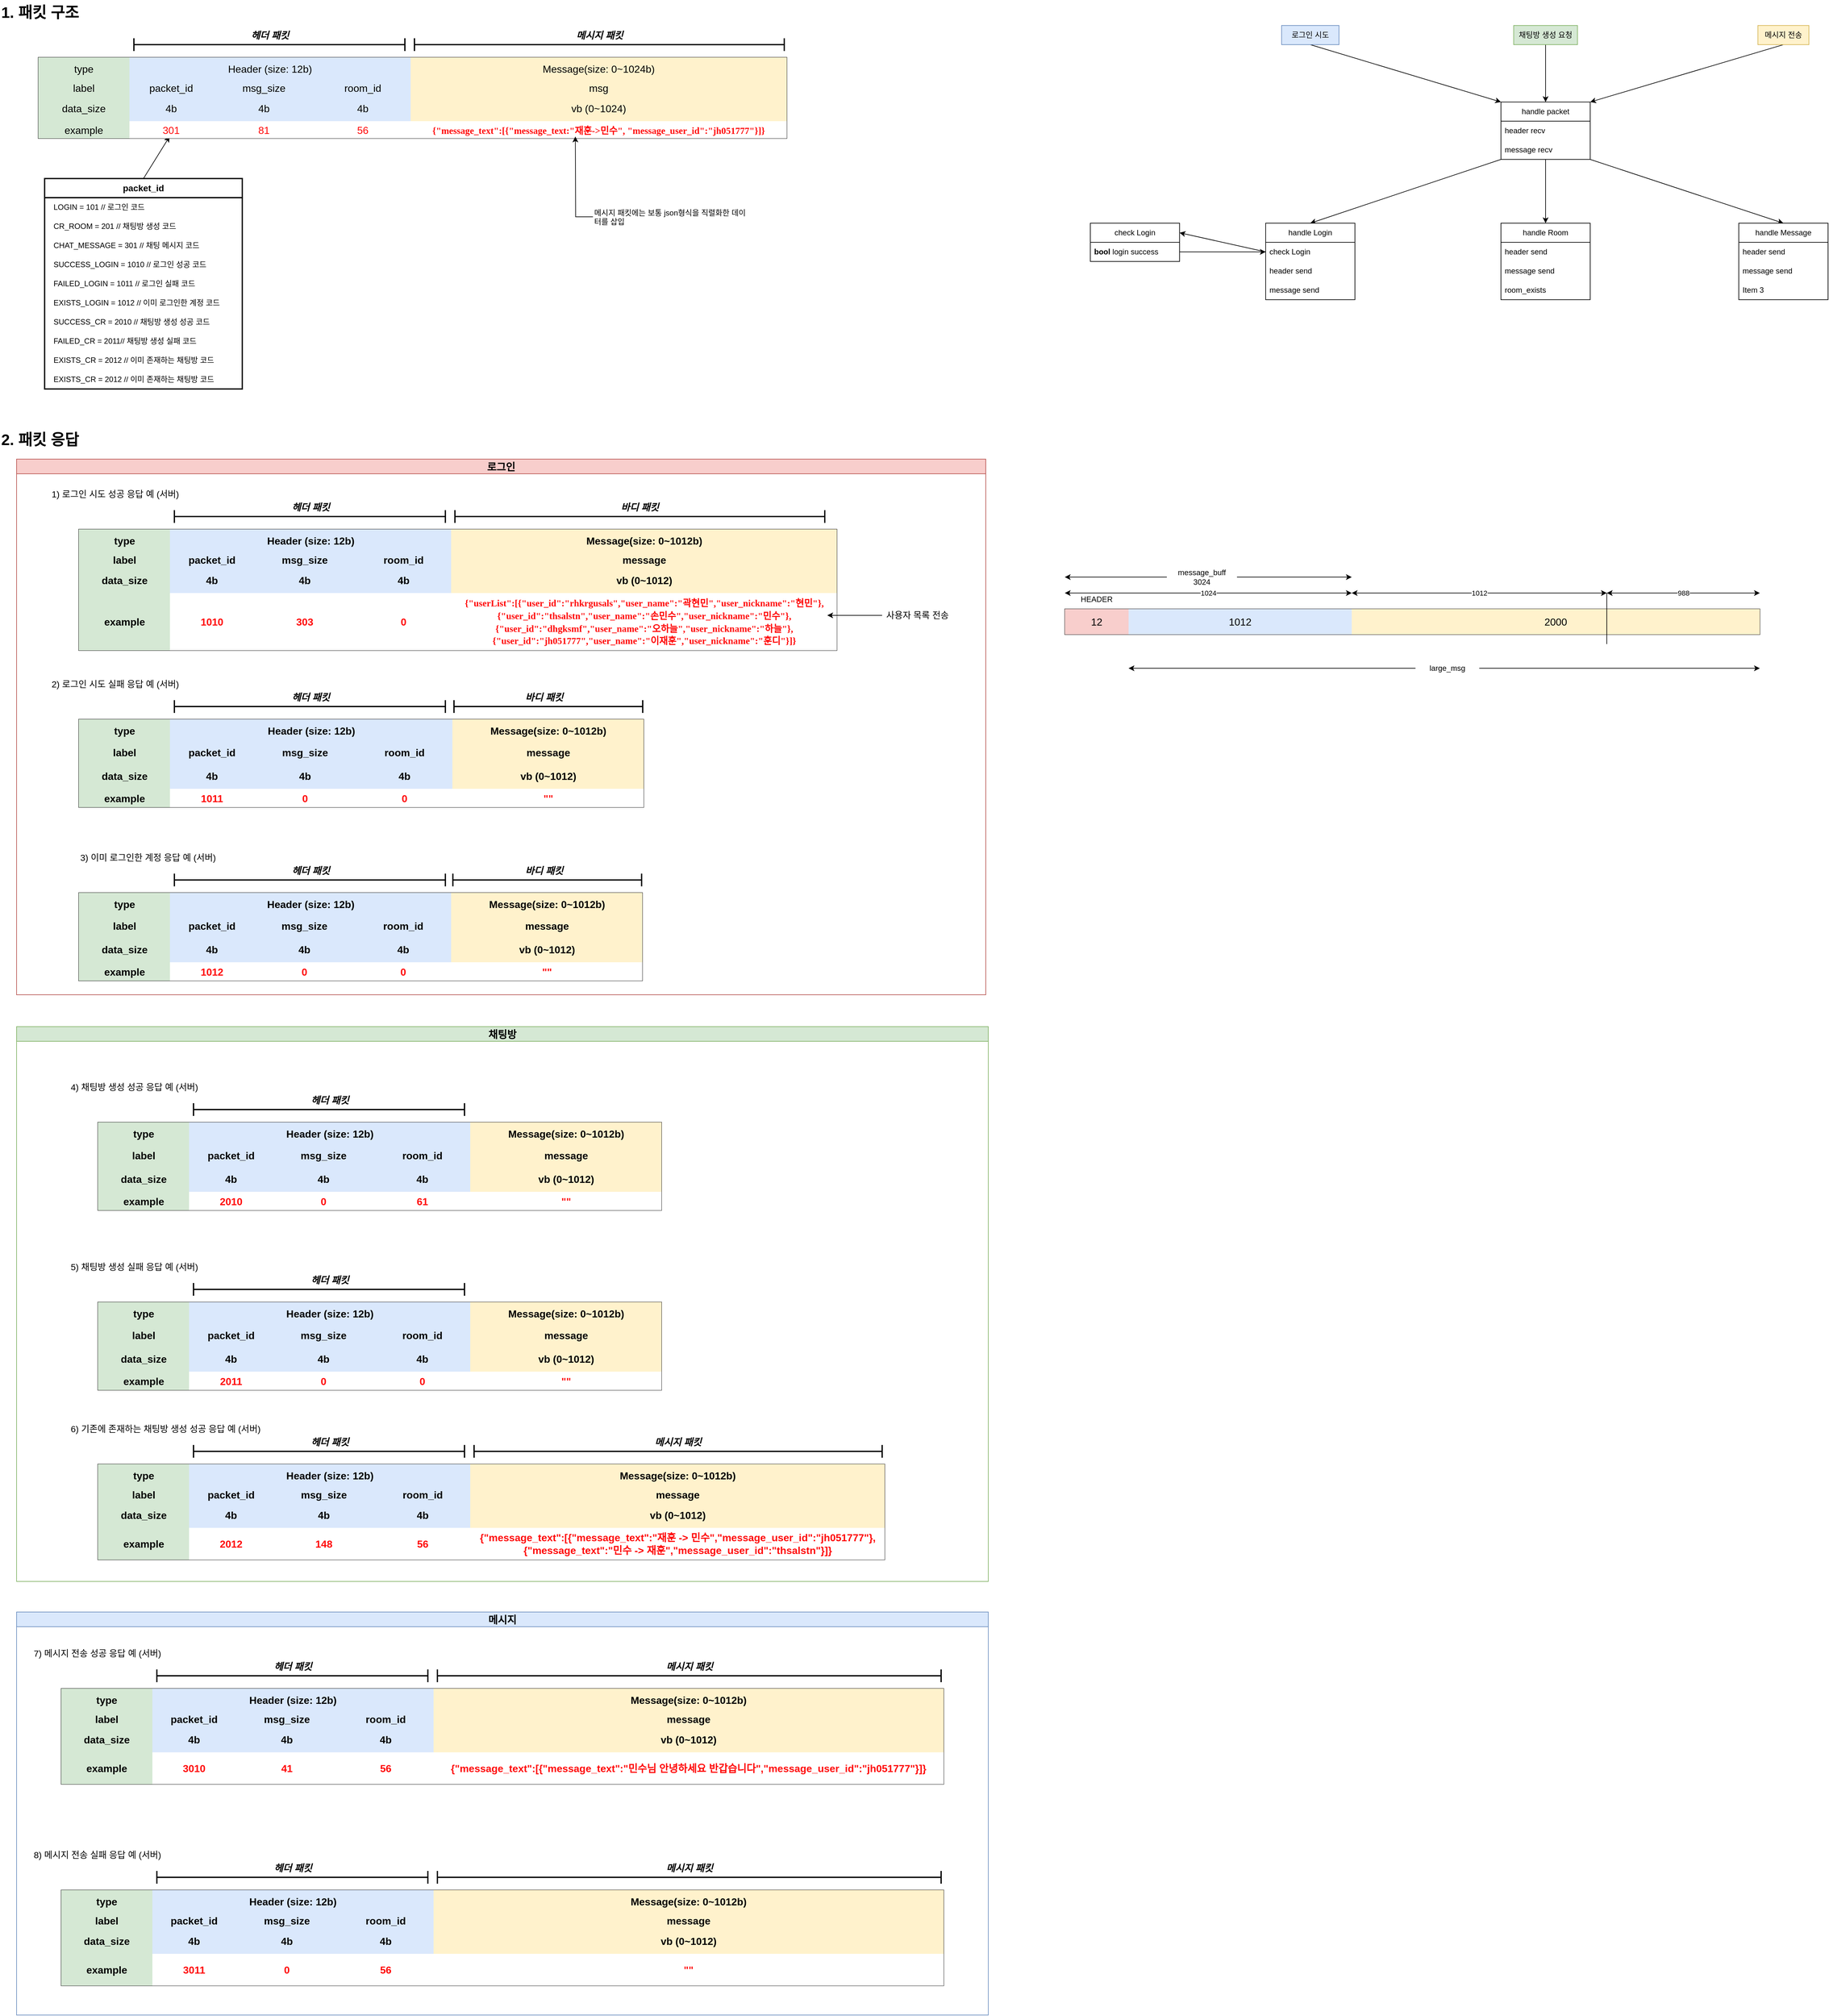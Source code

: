 <mxfile version="24.8.3">
  <diagram name="페이지-1" id="IDwFKou4PNl_vuV0hLZj">
    <mxGraphModel dx="4530" dy="1029" grid="1" gridSize="10" guides="1" tooltips="1" connect="1" arrows="1" fold="1" page="1" pageScale="1" pageWidth="827" pageHeight="1169" math="0" shadow="0">
      <root>
        <mxCell id="0" />
        <mxCell id="1" parent="0" />
        <mxCell id="EiSU3P8jF0pBf-Lb1lwN-6" style="rounded=0;orthogonalLoop=1;jettySize=auto;html=1;exitX=0.5;exitY=1;exitDx=0;exitDy=0;entryX=0;entryY=0;entryDx=0;entryDy=0;" parent="1" source="EiSU3P8jF0pBf-Lb1lwN-2" target="EiSU3P8jF0pBf-Lb1lwN-9" edge="1">
          <mxGeometry relative="1" as="geometry">
            <mxPoint x="679" y="270" as="targetPoint" />
          </mxGeometry>
        </mxCell>
        <mxCell id="EiSU3P8jF0pBf-Lb1lwN-2" value="로그인 시도" style="text;html=1;align=center;verticalAlign=middle;whiteSpace=wrap;rounded=0;fillColor=#dae8fc;strokeColor=#6c8ebf;" parent="1" vertex="1">
          <mxGeometry x="330" y="90" width="90" height="30" as="geometry" />
        </mxCell>
        <mxCell id="EiSU3P8jF0pBf-Lb1lwN-7" style="edgeStyle=orthogonalEdgeStyle;rounded=0;orthogonalLoop=1;jettySize=auto;html=1;exitX=0.5;exitY=1;exitDx=0;exitDy=0;entryX=0.5;entryY=0;entryDx=0;entryDy=0;" parent="1" source="EiSU3P8jF0pBf-Lb1lwN-3" target="EiSU3P8jF0pBf-Lb1lwN-9" edge="1">
          <mxGeometry relative="1" as="geometry">
            <mxPoint x="744" y="270" as="targetPoint" />
          </mxGeometry>
        </mxCell>
        <mxCell id="EiSU3P8jF0pBf-Lb1lwN-3" value="채팅방 생성 요청" style="text;html=1;align=center;verticalAlign=middle;whiteSpace=wrap;rounded=0;fillColor=#d5e8d4;strokeColor=#82b366;" parent="1" vertex="1">
          <mxGeometry x="694" y="90" width="100" height="30" as="geometry" />
        </mxCell>
        <mxCell id="EiSU3P8jF0pBf-Lb1lwN-8" style="rounded=0;orthogonalLoop=1;jettySize=auto;html=1;exitX=0.5;exitY=1;exitDx=0;exitDy=0;entryX=1;entryY=0;entryDx=0;entryDy=0;" parent="1" source="EiSU3P8jF0pBf-Lb1lwN-5" target="EiSU3P8jF0pBf-Lb1lwN-9" edge="1">
          <mxGeometry relative="1" as="geometry">
            <mxPoint x="809" y="270" as="targetPoint" />
          </mxGeometry>
        </mxCell>
        <mxCell id="EiSU3P8jF0pBf-Lb1lwN-5" value="메시지 전송" style="text;html=1;align=center;verticalAlign=middle;whiteSpace=wrap;rounded=0;fillColor=#fff2cc;strokeColor=#d6b656;" parent="1" vertex="1">
          <mxGeometry x="1077" y="90" width="80" height="30" as="geometry" />
        </mxCell>
        <mxCell id="EiSU3P8jF0pBf-Lb1lwN-31" style="rounded=0;orthogonalLoop=1;jettySize=auto;html=1;exitX=0;exitY=1;exitDx=0;exitDy=0;entryX=0.5;entryY=0;entryDx=0;entryDy=0;" parent="1" source="EiSU3P8jF0pBf-Lb1lwN-9" target="EiSU3P8jF0pBf-Lb1lwN-23" edge="1">
          <mxGeometry relative="1" as="geometry" />
        </mxCell>
        <mxCell id="EiSU3P8jF0pBf-Lb1lwN-32" style="rounded=0;orthogonalLoop=1;jettySize=auto;html=1;exitX=1;exitY=1;exitDx=0;exitDy=0;entryX=0.5;entryY=0;entryDx=0;entryDy=0;" parent="1" source="EiSU3P8jF0pBf-Lb1lwN-9" target="EiSU3P8jF0pBf-Lb1lwN-19" edge="1">
          <mxGeometry relative="1" as="geometry" />
        </mxCell>
        <mxCell id="EiSU3P8jF0pBf-Lb1lwN-33" style="edgeStyle=orthogonalEdgeStyle;rounded=0;orthogonalLoop=1;jettySize=auto;html=1;exitX=0.5;exitY=1;exitDx=0;exitDy=0;entryX=0.5;entryY=0;entryDx=0;entryDy=0;" parent="1" source="EiSU3P8jF0pBf-Lb1lwN-9" target="EiSU3P8jF0pBf-Lb1lwN-15" edge="1">
          <mxGeometry relative="1" as="geometry" />
        </mxCell>
        <mxCell id="EiSU3P8jF0pBf-Lb1lwN-9" value="handle packet" style="swimlane;fontStyle=0;childLayout=stackLayout;horizontal=1;startSize=30;horizontalStack=0;resizeParent=1;resizeParentMax=0;resizeLast=0;collapsible=1;marginBottom=0;whiteSpace=wrap;html=1;" parent="1" vertex="1">
          <mxGeometry x="674" y="210" width="140" height="90" as="geometry" />
        </mxCell>
        <mxCell id="EiSU3P8jF0pBf-Lb1lwN-10" value="header recv" style="text;strokeColor=none;fillColor=none;align=left;verticalAlign=middle;spacingLeft=4;spacingRight=4;overflow=hidden;points=[[0,0.5],[1,0.5]];portConstraint=eastwest;rotatable=0;whiteSpace=wrap;html=1;" parent="EiSU3P8jF0pBf-Lb1lwN-9" vertex="1">
          <mxGeometry y="30" width="140" height="30" as="geometry" />
        </mxCell>
        <mxCell id="EiSU3P8jF0pBf-Lb1lwN-11" value="message recv" style="text;strokeColor=none;fillColor=none;align=left;verticalAlign=middle;spacingLeft=4;spacingRight=4;overflow=hidden;points=[[0,0.5],[1,0.5]];portConstraint=eastwest;rotatable=0;whiteSpace=wrap;html=1;" parent="EiSU3P8jF0pBf-Lb1lwN-9" vertex="1">
          <mxGeometry y="60" width="140" height="30" as="geometry" />
        </mxCell>
        <mxCell id="EiSU3P8jF0pBf-Lb1lwN-15" value="handle Room" style="swimlane;fontStyle=0;childLayout=stackLayout;horizontal=1;startSize=30;horizontalStack=0;resizeParent=1;resizeParentMax=0;resizeLast=0;collapsible=1;marginBottom=0;whiteSpace=wrap;html=1;" parent="1" vertex="1">
          <mxGeometry x="674" y="400" width="140" height="120" as="geometry" />
        </mxCell>
        <mxCell id="EiSU3P8jF0pBf-Lb1lwN-16" value="header send" style="text;strokeColor=none;fillColor=none;align=left;verticalAlign=middle;spacingLeft=4;spacingRight=4;overflow=hidden;points=[[0,0.5],[1,0.5]];portConstraint=eastwest;rotatable=0;whiteSpace=wrap;html=1;" parent="EiSU3P8jF0pBf-Lb1lwN-15" vertex="1">
          <mxGeometry y="30" width="140" height="30" as="geometry" />
        </mxCell>
        <mxCell id="EiSU3P8jF0pBf-Lb1lwN-17" value="message send" style="text;strokeColor=none;fillColor=none;align=left;verticalAlign=middle;spacingLeft=4;spacingRight=4;overflow=hidden;points=[[0,0.5],[1,0.5]];portConstraint=eastwest;rotatable=0;whiteSpace=wrap;html=1;" parent="EiSU3P8jF0pBf-Lb1lwN-15" vertex="1">
          <mxGeometry y="60" width="140" height="30" as="geometry" />
        </mxCell>
        <mxCell id="EiSU3P8jF0pBf-Lb1lwN-18" value="room_exists" style="text;strokeColor=none;fillColor=none;align=left;verticalAlign=middle;spacingLeft=4;spacingRight=4;overflow=hidden;points=[[0,0.5],[1,0.5]];portConstraint=eastwest;rotatable=0;whiteSpace=wrap;html=1;" parent="EiSU3P8jF0pBf-Lb1lwN-15" vertex="1">
          <mxGeometry y="90" width="140" height="30" as="geometry" />
        </mxCell>
        <mxCell id="EiSU3P8jF0pBf-Lb1lwN-19" value="handle Message" style="swimlane;fontStyle=0;childLayout=stackLayout;horizontal=1;startSize=30;horizontalStack=0;resizeParent=1;resizeParentMax=0;resizeLast=0;collapsible=1;marginBottom=0;whiteSpace=wrap;html=1;" parent="1" vertex="1">
          <mxGeometry x="1047" y="400" width="140" height="120" as="geometry" />
        </mxCell>
        <mxCell id="EiSU3P8jF0pBf-Lb1lwN-20" value="header send" style="text;strokeColor=none;fillColor=none;align=left;verticalAlign=middle;spacingLeft=4;spacingRight=4;overflow=hidden;points=[[0,0.5],[1,0.5]];portConstraint=eastwest;rotatable=0;whiteSpace=wrap;html=1;" parent="EiSU3P8jF0pBf-Lb1lwN-19" vertex="1">
          <mxGeometry y="30" width="140" height="30" as="geometry" />
        </mxCell>
        <mxCell id="EiSU3P8jF0pBf-Lb1lwN-21" value="message send" style="text;strokeColor=none;fillColor=none;align=left;verticalAlign=middle;spacingLeft=4;spacingRight=4;overflow=hidden;points=[[0,0.5],[1,0.5]];portConstraint=eastwest;rotatable=0;whiteSpace=wrap;html=1;" parent="EiSU3P8jF0pBf-Lb1lwN-19" vertex="1">
          <mxGeometry y="60" width="140" height="30" as="geometry" />
        </mxCell>
        <mxCell id="EiSU3P8jF0pBf-Lb1lwN-22" value="Item 3" style="text;strokeColor=none;fillColor=none;align=left;verticalAlign=middle;spacingLeft=4;spacingRight=4;overflow=hidden;points=[[0,0.5],[1,0.5]];portConstraint=eastwest;rotatable=0;whiteSpace=wrap;html=1;" parent="EiSU3P8jF0pBf-Lb1lwN-19" vertex="1">
          <mxGeometry y="90" width="140" height="30" as="geometry" />
        </mxCell>
        <mxCell id="EiSU3P8jF0pBf-Lb1lwN-23" value="handle Login" style="swimlane;fontStyle=0;childLayout=stackLayout;horizontal=1;startSize=30;horizontalStack=0;resizeParent=1;resizeParentMax=0;resizeLast=0;collapsible=1;marginBottom=0;whiteSpace=wrap;html=1;" parent="1" vertex="1">
          <mxGeometry x="305" y="400" width="140" height="120" as="geometry" />
        </mxCell>
        <mxCell id="EiSU3P8jF0pBf-Lb1lwN-26" value="check Login" style="text;strokeColor=none;fillColor=none;align=left;verticalAlign=middle;spacingLeft=4;spacingRight=4;overflow=hidden;points=[[0,0.5],[1,0.5]];portConstraint=eastwest;rotatable=0;whiteSpace=wrap;html=1;" parent="EiSU3P8jF0pBf-Lb1lwN-23" vertex="1">
          <mxGeometry y="30" width="140" height="30" as="geometry" />
        </mxCell>
        <mxCell id="EiSU3P8jF0pBf-Lb1lwN-24" value="header send" style="text;strokeColor=none;fillColor=none;align=left;verticalAlign=middle;spacingLeft=4;spacingRight=4;overflow=hidden;points=[[0,0.5],[1,0.5]];portConstraint=eastwest;rotatable=0;whiteSpace=wrap;html=1;" parent="EiSU3P8jF0pBf-Lb1lwN-23" vertex="1">
          <mxGeometry y="60" width="140" height="30" as="geometry" />
        </mxCell>
        <mxCell id="EiSU3P8jF0pBf-Lb1lwN-25" value="message send" style="text;strokeColor=none;fillColor=none;align=left;verticalAlign=middle;spacingLeft=4;spacingRight=4;overflow=hidden;points=[[0,0.5],[1,0.5]];portConstraint=eastwest;rotatable=0;whiteSpace=wrap;html=1;" parent="EiSU3P8jF0pBf-Lb1lwN-23" vertex="1">
          <mxGeometry y="90" width="140" height="30" as="geometry" />
        </mxCell>
        <mxCell id="EiSU3P8jF0pBf-Lb1lwN-27" value="check Login" style="swimlane;fontStyle=0;childLayout=stackLayout;horizontal=1;startSize=30;horizontalStack=0;resizeParent=1;resizeParentMax=0;resizeLast=0;collapsible=1;marginBottom=0;whiteSpace=wrap;html=1;" parent="1" vertex="1">
          <mxGeometry x="30" y="400" width="140" height="60" as="geometry" />
        </mxCell>
        <mxCell id="EiSU3P8jF0pBf-Lb1lwN-28" value="&lt;b&gt;bool &lt;/b&gt;login success" style="text;strokeColor=none;fillColor=none;align=left;verticalAlign=middle;spacingLeft=4;spacingRight=4;overflow=hidden;points=[[0,0.5],[1,0.5]];portConstraint=eastwest;rotatable=0;whiteSpace=wrap;html=1;" parent="EiSU3P8jF0pBf-Lb1lwN-27" vertex="1">
          <mxGeometry y="30" width="140" height="30" as="geometry" />
        </mxCell>
        <mxCell id="EiSU3P8jF0pBf-Lb1lwN-35" style="edgeStyle=orthogonalEdgeStyle;rounded=0;orthogonalLoop=1;jettySize=auto;html=1;exitX=1;exitY=0.5;exitDx=0;exitDy=0;entryX=0;entryY=0.5;entryDx=0;entryDy=0;" parent="1" source="EiSU3P8jF0pBf-Lb1lwN-28" target="EiSU3P8jF0pBf-Lb1lwN-26" edge="1">
          <mxGeometry relative="1" as="geometry" />
        </mxCell>
        <mxCell id="EiSU3P8jF0pBf-Lb1lwN-36" style="rounded=0;orthogonalLoop=1;jettySize=auto;html=1;exitX=0;exitY=0.5;exitDx=0;exitDy=0;entryX=1;entryY=0.25;entryDx=0;entryDy=0;" parent="1" source="EiSU3P8jF0pBf-Lb1lwN-26" target="EiSU3P8jF0pBf-Lb1lwN-27" edge="1">
          <mxGeometry relative="1" as="geometry" />
        </mxCell>
        <mxCell id="uimSWgzzmO1wMBFWw4TM-35" value="&lt;font style=&quot;font-size: 14px;&quot;&gt;&lt;b&gt;packet_id&lt;/b&gt;&lt;/font&gt;" style="swimlane;fontStyle=0;childLayout=stackLayout;horizontal=1;startSize=30;horizontalStack=0;resizeParent=1;resizeParentMax=0;resizeLast=0;collapsible=1;marginBottom=0;whiteSpace=wrap;html=1;spacing=3;strokeWidth=2;labelBorderColor=none;" parent="1" vertex="1">
          <mxGeometry x="-1610" y="330" width="310" height="330" as="geometry" />
        </mxCell>
        <mxCell id="uimSWgzzmO1wMBFWw4TM-36" value="LOGIN = 101 // 로그인 코드" style="text;strokeColor=none;fillColor=none;align=left;verticalAlign=middle;spacingLeft=10;spacingRight=10;overflow=hidden;points=[[0,0.5],[1,0.5]];portConstraint=eastwest;rotatable=0;whiteSpace=wrap;html=1;spacing=4;labelBorderColor=none;" parent="uimSWgzzmO1wMBFWw4TM-35" vertex="1">
          <mxGeometry y="30" width="310" height="30" as="geometry" />
        </mxCell>
        <mxCell id="uimSWgzzmO1wMBFWw4TM-37" value="CR_ROOM = 201 // 채팅방 생성 코드" style="text;strokeColor=none;fillColor=none;align=left;verticalAlign=middle;spacingLeft=10;spacingRight=10;overflow=hidden;points=[[0,0.5],[1,0.5]];portConstraint=eastwest;rotatable=0;whiteSpace=wrap;html=1;spacing=4;labelBorderColor=none;" parent="uimSWgzzmO1wMBFWw4TM-35" vertex="1">
          <mxGeometry y="60" width="310" height="30" as="geometry" />
        </mxCell>
        <mxCell id="uimSWgzzmO1wMBFWw4TM-38" value="CHAT_MESSAGE = 301 // 채팅 메시지 코드" style="text;strokeColor=none;fillColor=none;align=left;verticalAlign=middle;spacingLeft=10;spacingRight=10;overflow=hidden;points=[[0,0.5],[1,0.5]];portConstraint=eastwest;rotatable=0;whiteSpace=wrap;html=1;spacing=4;labelBorderColor=none;" parent="uimSWgzzmO1wMBFWw4TM-35" vertex="1">
          <mxGeometry y="90" width="310" height="30" as="geometry" />
        </mxCell>
        <mxCell id="uimSWgzzmO1wMBFWw4TM-42" value="SUCCESS_LOGIN = 1010 // 로그인 성공 코드" style="text;strokeColor=none;fillColor=none;align=left;verticalAlign=middle;spacingLeft=10;spacingRight=10;overflow=hidden;points=[[0,0.5],[1,0.5]];portConstraint=eastwest;rotatable=0;whiteSpace=wrap;html=1;spacing=4;labelBorderColor=none;" parent="uimSWgzzmO1wMBFWw4TM-35" vertex="1">
          <mxGeometry y="120" width="310" height="30" as="geometry" />
        </mxCell>
        <mxCell id="uimSWgzzmO1wMBFWw4TM-41" value="FAILED_LOGIN = 1011 // 로그인 실패 코드" style="text;strokeColor=none;fillColor=none;align=left;verticalAlign=middle;spacingLeft=10;spacingRight=10;overflow=hidden;points=[[0,0.5],[1,0.5]];portConstraint=eastwest;rotatable=0;whiteSpace=wrap;html=1;spacing=4;labelBorderColor=none;" parent="uimSWgzzmO1wMBFWw4TM-35" vertex="1">
          <mxGeometry y="150" width="310" height="30" as="geometry" />
        </mxCell>
        <mxCell id="uimSWgzzmO1wMBFWw4TM-40" value="EXISTS_LOGIN = 1012 // 이미 로그인한 계정 코드" style="text;strokeColor=none;fillColor=none;align=left;verticalAlign=middle;spacingLeft=10;spacingRight=10;overflow=hidden;points=[[0,0.5],[1,0.5]];portConstraint=eastwest;rotatable=0;whiteSpace=wrap;html=1;spacing=4;labelBorderColor=none;" parent="uimSWgzzmO1wMBFWw4TM-35" vertex="1">
          <mxGeometry y="180" width="310" height="30" as="geometry" />
        </mxCell>
        <mxCell id="uimSWgzzmO1wMBFWw4TM-39" value="SUCCESS_CR = 2010 // 채팅방 생성 성공 코드" style="text;strokeColor=none;fillColor=none;align=left;verticalAlign=middle;spacingLeft=10;spacingRight=10;overflow=hidden;points=[[0,0.5],[1,0.5]];portConstraint=eastwest;rotatable=0;whiteSpace=wrap;html=1;spacing=4;labelBorderColor=none;" parent="uimSWgzzmO1wMBFWw4TM-35" vertex="1">
          <mxGeometry y="210" width="310" height="30" as="geometry" />
        </mxCell>
        <mxCell id="uimSWgzzmO1wMBFWw4TM-45" value="FAILED_CR = 2011// 채팅방 생성 실패 코드" style="text;strokeColor=none;fillColor=none;align=left;verticalAlign=middle;spacingLeft=10;spacingRight=10;overflow=hidden;points=[[0,0.5],[1,0.5]];portConstraint=eastwest;rotatable=0;whiteSpace=wrap;html=1;spacing=4;labelBorderColor=none;" parent="uimSWgzzmO1wMBFWw4TM-35" vertex="1">
          <mxGeometry y="240" width="310" height="30" as="geometry" />
        </mxCell>
        <mxCell id="uimSWgzzmO1wMBFWw4TM-44" value="EXISTS_CR = 2012 // 이미 존재하는 채팅방 코드" style="text;strokeColor=none;fillColor=none;align=left;verticalAlign=middle;spacingLeft=10;spacingRight=10;overflow=hidden;points=[[0,0.5],[1,0.5]];portConstraint=eastwest;rotatable=0;whiteSpace=wrap;html=1;spacing=4;labelBorderColor=none;" parent="uimSWgzzmO1wMBFWw4TM-35" vertex="1">
          <mxGeometry y="270" width="310" height="30" as="geometry" />
        </mxCell>
        <mxCell id="uimSWgzzmO1wMBFWw4TM-43" value="EXISTS_CR = 2012 // 이미 존재하는 채팅방 코드" style="text;strokeColor=none;fillColor=none;align=left;verticalAlign=middle;spacingLeft=10;spacingRight=10;overflow=hidden;points=[[0,0.5],[1,0.5]];portConstraint=eastwest;rotatable=0;whiteSpace=wrap;html=1;spacing=4;labelBorderColor=none;" parent="uimSWgzzmO1wMBFWw4TM-35" vertex="1">
          <mxGeometry y="300" width="310" height="30" as="geometry" />
        </mxCell>
        <mxCell id="uimSWgzzmO1wMBFWw4TM-48" value="" style="endArrow=classic;html=1;rounded=0;exitX=0.5;exitY=0;exitDx=0;exitDy=0;labelBorderColor=none;" parent="1" source="uimSWgzzmO1wMBFWw4TM-35" edge="1">
          <mxGeometry width="50" height="50" relative="1" as="geometry">
            <mxPoint x="-1090" y="510" as="sourcePoint" />
            <mxPoint x="-1414" y="264" as="targetPoint" />
          </mxGeometry>
        </mxCell>
        <mxCell id="uimSWgzzmO1wMBFWw4TM-49" value="1. 패킷 구조" style="text;html=1;align=left;verticalAlign=middle;whiteSpace=wrap;rounded=0;fontStyle=1;fontSize=24;labelBorderColor=none;" parent="1" vertex="1">
          <mxGeometry x="-1680" y="50" width="160" height="40" as="geometry" />
        </mxCell>
        <mxCell id="uimSWgzzmO1wMBFWw4TM-55" value="" style="group;labelBorderColor=default;" parent="1" vertex="1" connectable="0">
          <mxGeometry x="-1620" y="90" width="1174" height="177" as="geometry" />
        </mxCell>
        <mxCell id="uimSWgzzmO1wMBFWw4TM-2" value="" style="shape=table;startSize=0;container=1;collapsible=0;childLayout=tableLayout;fontSize=16;swimlaneFillColor=none;strokeWidth=1;fillStyle=solid;rounded=0;perimeterSpacing=0;labelBorderColor=none;" parent="uimSWgzzmO1wMBFWw4TM-55" vertex="1">
          <mxGeometry y="50" width="1174" height="127" as="geometry" />
        </mxCell>
        <mxCell id="uimSWgzzmO1wMBFWw4TM-3" value="" style="shape=tableRow;horizontal=0;startSize=0;swimlaneHead=0;swimlaneBody=0;strokeColor=#d6b656;top=0;left=0;bottom=0;right=0;collapsible=0;dropTarget=0;fillColor=#fff2cc;points=[[0,0.5],[1,0.5]];portConstraint=eastwest;fontSize=16;labelBorderColor=none;" parent="uimSWgzzmO1wMBFWw4TM-2" vertex="1">
          <mxGeometry width="1174" height="35" as="geometry" />
        </mxCell>
        <mxCell id="uimSWgzzmO1wMBFWw4TM-4" value="type" style="shape=partialRectangle;html=1;whiteSpace=wrap;connectable=0;strokeColor=#82b366;overflow=hidden;fillColor=#d5e8d4;top=0;left=0;bottom=0;right=0;pointerEvents=1;fontSize=16;labelBorderColor=none;" parent="uimSWgzzmO1wMBFWw4TM-3" vertex="1">
          <mxGeometry width="143" height="35" as="geometry">
            <mxRectangle width="143" height="35" as="alternateBounds" />
          </mxGeometry>
        </mxCell>
        <mxCell id="uimSWgzzmO1wMBFWw4TM-5" value="Header (size: 12b)" style="shape=partialRectangle;html=1;whiteSpace=wrap;connectable=0;strokeColor=#6c8ebf;overflow=hidden;fillColor=#dae8fc;top=0;left=0;bottom=0;right=0;pointerEvents=1;fontSize=16;rowspan=1;colspan=3;labelBorderColor=none;" parent="uimSWgzzmO1wMBFWw4TM-3" vertex="1">
          <mxGeometry x="143" width="441" height="35" as="geometry">
            <mxRectangle width="131" height="35" as="alternateBounds" />
          </mxGeometry>
        </mxCell>
        <mxCell id="uimSWgzzmO1wMBFWw4TM-22" style="shape=partialRectangle;html=1;whiteSpace=wrap;connectable=0;strokeColor=#6c8ebf;overflow=hidden;fillColor=#dae8fc;top=0;left=0;bottom=0;right=0;pointerEvents=1;fontSize=16;" parent="uimSWgzzmO1wMBFWw4TM-3" vertex="1" visible="0">
          <mxGeometry x="274" width="160" height="35" as="geometry">
            <mxRectangle width="160" height="35" as="alternateBounds" />
          </mxGeometry>
        </mxCell>
        <mxCell id="uimSWgzzmO1wMBFWw4TM-30" style="shape=partialRectangle;html=1;whiteSpace=wrap;connectable=0;strokeColor=#6c8ebf;overflow=hidden;fillColor=#dae8fc;top=0;left=0;bottom=0;right=0;pointerEvents=1;fontSize=16;" parent="uimSWgzzmO1wMBFWw4TM-3" vertex="1" visible="0">
          <mxGeometry x="434" width="150" height="35" as="geometry">
            <mxRectangle width="150" height="35" as="alternateBounds" />
          </mxGeometry>
        </mxCell>
        <mxCell id="uimSWgzzmO1wMBFWw4TM-6" value="Message(size: 0~1024b)" style="shape=partialRectangle;html=1;whiteSpace=wrap;connectable=0;strokeColor=#d6b656;overflow=hidden;fillColor=#fff2cc;top=0;left=0;bottom=0;right=0;pointerEvents=1;fontSize=16;labelBorderColor=none;" parent="uimSWgzzmO1wMBFWw4TM-3" vertex="1">
          <mxGeometry x="584" width="590" height="35" as="geometry">
            <mxRectangle width="590" height="35" as="alternateBounds" />
          </mxGeometry>
        </mxCell>
        <mxCell id="uimSWgzzmO1wMBFWw4TM-7" value="" style="shape=tableRow;horizontal=0;startSize=0;swimlaneHead=0;swimlaneBody=0;top=0;left=0;bottom=0;right=0;collapsible=0;dropTarget=0;points=[[0,0.5],[1,0.5]];portConstraint=eastwest;fontSize=16;labelBorderColor=none;labelBackgroundColor=none;" parent="uimSWgzzmO1wMBFWw4TM-2" vertex="1">
          <mxGeometry y="35" width="1174" height="25" as="geometry" />
        </mxCell>
        <mxCell id="uimSWgzzmO1wMBFWw4TM-8" value="label" style="shape=partialRectangle;html=1;whiteSpace=wrap;connectable=0;strokeColor=#82b366;overflow=hidden;fillColor=#d5e8d4;top=0;left=0;bottom=0;right=0;pointerEvents=1;fontSize=16;labelBorderColor=none;" parent="uimSWgzzmO1wMBFWw4TM-7" vertex="1">
          <mxGeometry width="143" height="25" as="geometry">
            <mxRectangle width="143" height="25" as="alternateBounds" />
          </mxGeometry>
        </mxCell>
        <mxCell id="uimSWgzzmO1wMBFWw4TM-9" value="packet_id" style="shape=partialRectangle;html=1;whiteSpace=wrap;connectable=0;strokeColor=#6c8ebf;overflow=hidden;fillColor=#dae8fc;top=0;left=0;bottom=0;right=0;pointerEvents=1;fontSize=16;labelBorderColor=none;" parent="uimSWgzzmO1wMBFWw4TM-7" vertex="1">
          <mxGeometry x="143" width="131" height="25" as="geometry">
            <mxRectangle width="131" height="25" as="alternateBounds" />
          </mxGeometry>
        </mxCell>
        <mxCell id="uimSWgzzmO1wMBFWw4TM-23" value="msg_size" style="shape=partialRectangle;html=1;whiteSpace=wrap;connectable=0;strokeColor=#6c8ebf;overflow=hidden;fillColor=#dae8fc;top=0;left=0;bottom=0;right=0;pointerEvents=1;fontSize=16;labelBorderColor=none;" parent="uimSWgzzmO1wMBFWw4TM-7" vertex="1">
          <mxGeometry x="274" width="160" height="25" as="geometry">
            <mxRectangle width="160" height="25" as="alternateBounds" />
          </mxGeometry>
        </mxCell>
        <mxCell id="uimSWgzzmO1wMBFWw4TM-31" value="room_id" style="shape=partialRectangle;html=1;whiteSpace=wrap;connectable=0;strokeColor=#6c8ebf;overflow=hidden;fillColor=#dae8fc;top=0;left=0;bottom=0;right=0;pointerEvents=1;fontSize=16;labelBorderColor=none;" parent="uimSWgzzmO1wMBFWw4TM-7" vertex="1">
          <mxGeometry x="434" width="150" height="25" as="geometry">
            <mxRectangle width="150" height="25" as="alternateBounds" />
          </mxGeometry>
        </mxCell>
        <mxCell id="uimSWgzzmO1wMBFWw4TM-10" value="msg" style="shape=partialRectangle;html=1;whiteSpace=wrap;connectable=0;strokeColor=#d6b656;overflow=hidden;fillColor=#fff2cc;top=0;left=0;bottom=0;right=0;pointerEvents=1;fontSize=16;labelBorderColor=none;" parent="uimSWgzzmO1wMBFWw4TM-7" vertex="1">
          <mxGeometry x="584" width="590" height="25" as="geometry">
            <mxRectangle width="590" height="25" as="alternateBounds" />
          </mxGeometry>
        </mxCell>
        <mxCell id="uimSWgzzmO1wMBFWw4TM-11" value="" style="shape=tableRow;horizontal=0;startSize=0;swimlaneHead=0;swimlaneBody=0;strokeColor=inherit;top=0;left=0;bottom=0;right=0;collapsible=0;dropTarget=0;fillColor=none;points=[[0,0.5],[1,0.5]];portConstraint=eastwest;fontSize=16;labelBorderColor=none;" parent="uimSWgzzmO1wMBFWw4TM-2" vertex="1">
          <mxGeometry y="60" width="1174" height="40" as="geometry" />
        </mxCell>
        <mxCell id="uimSWgzzmO1wMBFWw4TM-12" value="data_size" style="shape=partialRectangle;html=1;whiteSpace=wrap;connectable=0;strokeColor=#82b366;overflow=hidden;fillColor=#d5e8d4;top=0;left=0;bottom=0;right=0;pointerEvents=1;fontSize=16;labelBorderColor=none;" parent="uimSWgzzmO1wMBFWw4TM-11" vertex="1">
          <mxGeometry width="143" height="40" as="geometry">
            <mxRectangle width="143" height="40" as="alternateBounds" />
          </mxGeometry>
        </mxCell>
        <mxCell id="uimSWgzzmO1wMBFWw4TM-13" value="4b" style="shape=partialRectangle;html=1;whiteSpace=wrap;connectable=0;strokeColor=#6c8ebf;overflow=hidden;fillColor=#dae8fc;top=0;left=0;bottom=0;right=0;pointerEvents=1;fontSize=16;labelBorderColor=none;" parent="uimSWgzzmO1wMBFWw4TM-11" vertex="1">
          <mxGeometry x="143" width="131" height="40" as="geometry">
            <mxRectangle width="131" height="40" as="alternateBounds" />
          </mxGeometry>
        </mxCell>
        <mxCell id="uimSWgzzmO1wMBFWw4TM-24" value="4b" style="shape=partialRectangle;html=1;whiteSpace=wrap;connectable=0;strokeColor=#6c8ebf;overflow=hidden;fillColor=#dae8fc;top=0;left=0;bottom=0;right=0;pointerEvents=1;fontSize=16;labelBorderColor=none;" parent="uimSWgzzmO1wMBFWw4TM-11" vertex="1">
          <mxGeometry x="274" width="160" height="40" as="geometry">
            <mxRectangle width="160" height="40" as="alternateBounds" />
          </mxGeometry>
        </mxCell>
        <mxCell id="uimSWgzzmO1wMBFWw4TM-32" value="4b" style="shape=partialRectangle;html=1;whiteSpace=wrap;connectable=0;strokeColor=#6c8ebf;overflow=hidden;fillColor=#dae8fc;top=0;left=0;bottom=0;right=0;pointerEvents=1;fontSize=16;labelBorderColor=none;" parent="uimSWgzzmO1wMBFWw4TM-11" vertex="1">
          <mxGeometry x="434" width="150" height="40" as="geometry">
            <mxRectangle width="150" height="40" as="alternateBounds" />
          </mxGeometry>
        </mxCell>
        <mxCell id="uimSWgzzmO1wMBFWw4TM-14" value="vb (0~1024)" style="shape=partialRectangle;html=1;whiteSpace=wrap;connectable=0;strokeColor=#d6b656;overflow=hidden;fillColor=#fff2cc;top=0;left=0;bottom=0;right=0;pointerEvents=1;fontSize=16;labelBorderColor=none;" parent="uimSWgzzmO1wMBFWw4TM-11" vertex="1">
          <mxGeometry x="584" width="590" height="40" as="geometry">
            <mxRectangle width="590" height="40" as="alternateBounds" />
          </mxGeometry>
        </mxCell>
        <mxCell id="uimSWgzzmO1wMBFWw4TM-18" style="shape=tableRow;horizontal=0;startSize=0;swimlaneHead=0;swimlaneBody=0;strokeColor=inherit;top=0;left=0;bottom=0;right=0;collapsible=0;dropTarget=0;fillColor=none;points=[[0,0.5],[1,0.5]];portConstraint=eastwest;fontSize=16;labelBorderColor=none;" parent="uimSWgzzmO1wMBFWw4TM-2" vertex="1">
          <mxGeometry y="100" width="1174" height="27" as="geometry" />
        </mxCell>
        <mxCell id="uimSWgzzmO1wMBFWw4TM-19" value="example" style="shape=partialRectangle;html=1;whiteSpace=wrap;connectable=0;strokeColor=#82b366;overflow=hidden;fillColor=#d5e8d4;top=0;left=0;bottom=0;right=0;pointerEvents=1;fontSize=16;labelBorderColor=none;" parent="uimSWgzzmO1wMBFWw4TM-18" vertex="1">
          <mxGeometry width="143" height="27" as="geometry">
            <mxRectangle width="143" height="27" as="alternateBounds" />
          </mxGeometry>
        </mxCell>
        <mxCell id="uimSWgzzmO1wMBFWw4TM-20" value="301" style="shape=partialRectangle;html=1;whiteSpace=wrap;connectable=0;strokeColor=inherit;overflow=hidden;fillColor=default;top=0;left=0;bottom=0;right=0;pointerEvents=1;fontSize=16;fontColor=#FF0808;labelBorderColor=none;" parent="uimSWgzzmO1wMBFWw4TM-18" vertex="1">
          <mxGeometry x="143" width="131" height="27" as="geometry">
            <mxRectangle width="131" height="27" as="alternateBounds" />
          </mxGeometry>
        </mxCell>
        <mxCell id="uimSWgzzmO1wMBFWw4TM-25" value="81" style="shape=partialRectangle;html=1;whiteSpace=wrap;connectable=0;strokeColor=inherit;overflow=hidden;fillColor=default;top=0;left=0;bottom=0;right=0;pointerEvents=1;fontSize=16;fontColor=#FF0808;labelBorderColor=none;" parent="uimSWgzzmO1wMBFWw4TM-18" vertex="1">
          <mxGeometry x="274" width="160" height="27" as="geometry">
            <mxRectangle width="160" height="27" as="alternateBounds" />
          </mxGeometry>
        </mxCell>
        <mxCell id="uimSWgzzmO1wMBFWw4TM-33" value="56" style="shape=partialRectangle;html=1;whiteSpace=wrap;connectable=0;strokeColor=inherit;overflow=hidden;fillColor=default;top=0;left=0;bottom=0;right=0;pointerEvents=1;fontSize=16;fontColor=#FF0808;labelBorderColor=none;" parent="uimSWgzzmO1wMBFWw4TM-18" vertex="1">
          <mxGeometry x="434" width="150" height="27" as="geometry">
            <mxRectangle width="150" height="27" as="alternateBounds" />
          </mxGeometry>
        </mxCell>
        <mxCell id="uimSWgzzmO1wMBFWw4TM-21" value="&lt;span style=&quot;font-family: &amp;quot;맑은 고딕&amp;quot;; font-size: 14.667px; font-weight: 700; white-space-collapse: preserve; background-color: rgb(255, 255, 255);&quot;&gt;{&quot;message_text&quot;:[{&quot;message_text:&quot;재훈-&amp;gt;민수&quot;, &quot;message_user_id&quot;:&quot;jh051777&quot;}]}&lt;/span&gt;" style="shape=partialRectangle;html=1;whiteSpace=wrap;connectable=0;strokeColor=inherit;overflow=hidden;fillColor=default;top=0;left=0;bottom=0;right=0;pointerEvents=1;fontSize=16;fontColor=#FF0808;labelBorderColor=none;" parent="uimSWgzzmO1wMBFWw4TM-18" vertex="1">
          <mxGeometry x="584" width="590" height="27" as="geometry">
            <mxRectangle width="590" height="27" as="alternateBounds" />
          </mxGeometry>
        </mxCell>
        <mxCell id="uimSWgzzmO1wMBFWw4TM-50" value="" style="shape=crossbar;whiteSpace=wrap;html=1;rounded=1;strokeWidth=2;labelBorderColor=none;" parent="uimSWgzzmO1wMBFWw4TM-55" vertex="1">
          <mxGeometry x="150" y="20" width="425" height="20" as="geometry" />
        </mxCell>
        <mxCell id="uimSWgzzmO1wMBFWw4TM-51" value="" style="shape=crossbar;whiteSpace=wrap;html=1;rounded=1;strokeWidth=2;labelBorderColor=none;" parent="uimSWgzzmO1wMBFWw4TM-55" vertex="1">
          <mxGeometry x="590" y="20" width="580" height="20" as="geometry" />
        </mxCell>
        <mxCell id="uimSWgzzmO1wMBFWw4TM-52" value="헤더 패킷" style="text;html=1;align=center;verticalAlign=middle;whiteSpace=wrap;rounded=0;fontSize=15;fontStyle=3;labelBorderColor=none;" parent="uimSWgzzmO1wMBFWw4TM-55" vertex="1">
          <mxGeometry x="310.25" width="106.5" height="30" as="geometry" />
        </mxCell>
        <mxCell id="uimSWgzzmO1wMBFWw4TM-53" value="메시지 패킷" style="text;html=1;align=center;verticalAlign=middle;whiteSpace=wrap;rounded=0;fontSize=15;fontStyle=3;labelBorderColor=none;" parent="uimSWgzzmO1wMBFWw4TM-55" vertex="1">
          <mxGeometry x="826.75" width="106.5" height="30" as="geometry" />
        </mxCell>
        <mxCell id="uimSWgzzmO1wMBFWw4TM-56" value="2. 패킷 응답" style="text;html=1;align=left;verticalAlign=middle;whiteSpace=wrap;rounded=0;fontStyle=1;fontSize=24;labelBorderColor=none;" parent="1" vertex="1">
          <mxGeometry x="-1680" y="720" width="200" height="40" as="geometry" />
        </mxCell>
        <mxCell id="UO2XIPnez0hY8xpUjKyd-3" value="" style="shape=table;startSize=0;container=1;collapsible=0;childLayout=tableLayout;fontSize=16;" parent="1" vertex="1">
          <mxGeometry x="-10" y="1005" width="1090" height="40" as="geometry" />
        </mxCell>
        <mxCell id="UO2XIPnez0hY8xpUjKyd-4" value="" style="shape=tableRow;horizontal=0;startSize=0;swimlaneHead=0;swimlaneBody=0;strokeColor=inherit;top=0;left=0;bottom=0;right=0;collapsible=0;dropTarget=0;fillColor=none;points=[[0,0.5],[1,0.5]];portConstraint=eastwest;fontSize=16;" parent="UO2XIPnez0hY8xpUjKyd-3" vertex="1">
          <mxGeometry width="1090" height="40" as="geometry" />
        </mxCell>
        <mxCell id="UO2XIPnez0hY8xpUjKyd-5" value="12" style="shape=partialRectangle;html=1;whiteSpace=wrap;connectable=0;strokeColor=#b85450;overflow=hidden;fillColor=#f8cecc;top=0;left=0;bottom=0;right=0;pointerEvents=1;fontSize=16;" parent="UO2XIPnez0hY8xpUjKyd-4" vertex="1">
          <mxGeometry width="100" height="40" as="geometry">
            <mxRectangle width="100" height="40" as="alternateBounds" />
          </mxGeometry>
        </mxCell>
        <mxCell id="UO2XIPnez0hY8xpUjKyd-6" value="1012" style="shape=partialRectangle;html=1;whiteSpace=wrap;connectable=0;strokeColor=#6c8ebf;overflow=hidden;fillColor=#dae8fc;top=0;left=0;bottom=0;right=0;pointerEvents=1;fontSize=16;" parent="UO2XIPnez0hY8xpUjKyd-4" vertex="1">
          <mxGeometry x="100" width="350" height="40" as="geometry">
            <mxRectangle width="350" height="40" as="alternateBounds" />
          </mxGeometry>
        </mxCell>
        <mxCell id="UO2XIPnez0hY8xpUjKyd-7" value="2000" style="shape=partialRectangle;html=1;whiteSpace=wrap;connectable=0;strokeColor=#d6b656;overflow=hidden;fillColor=#fff2cc;top=0;left=0;bottom=0;right=0;pointerEvents=1;fontSize=16;" parent="UO2XIPnez0hY8xpUjKyd-4" vertex="1">
          <mxGeometry x="450" width="640" height="40" as="geometry">
            <mxRectangle width="640" height="40" as="alternateBounds" />
          </mxGeometry>
        </mxCell>
        <mxCell id="UO2XIPnez0hY8xpUjKyd-20" value="" style="group" parent="1" vertex="1" connectable="0">
          <mxGeometry x="-10" y="940" width="450" height="30" as="geometry" />
        </mxCell>
        <mxCell id="UO2XIPnez0hY8xpUjKyd-18" style="edgeStyle=orthogonalEdgeStyle;rounded=0;orthogonalLoop=1;jettySize=auto;html=1;" parent="UO2XIPnez0hY8xpUjKyd-20" source="UO2XIPnez0hY8xpUjKyd-16" edge="1">
          <mxGeometry relative="1" as="geometry">
            <mxPoint x="450.0" y="15.0" as="targetPoint" />
          </mxGeometry>
        </mxCell>
        <mxCell id="UO2XIPnez0hY8xpUjKyd-19" style="edgeStyle=orthogonalEdgeStyle;rounded=0;orthogonalLoop=1;jettySize=auto;html=1;" parent="UO2XIPnez0hY8xpUjKyd-20" source="UO2XIPnez0hY8xpUjKyd-16" edge="1">
          <mxGeometry relative="1" as="geometry">
            <mxPoint y="15.0" as="targetPoint" />
          </mxGeometry>
        </mxCell>
        <mxCell id="UO2XIPnez0hY8xpUjKyd-16" value="message_buff&lt;div&gt;3024&lt;/div&gt;" style="text;html=1;align=center;verticalAlign=middle;whiteSpace=wrap;rounded=0;" parent="UO2XIPnez0hY8xpUjKyd-20" vertex="1">
          <mxGeometry x="160" width="110" height="30" as="geometry" />
        </mxCell>
        <mxCell id="UO2XIPnez0hY8xpUjKyd-21" value="HEADER" style="text;html=1;align=center;verticalAlign=middle;whiteSpace=wrap;rounded=0;" parent="1" vertex="1">
          <mxGeometry x="10" y="975" width="60" height="30" as="geometry" />
        </mxCell>
        <mxCell id="UO2XIPnez0hY8xpUjKyd-23" style="edgeStyle=orthogonalEdgeStyle;rounded=0;orthogonalLoop=1;jettySize=auto;html=1;" parent="1" source="UO2XIPnez0hY8xpUjKyd-22" edge="1">
          <mxGeometry relative="1" as="geometry">
            <mxPoint x="90.0" y="1098" as="targetPoint" />
          </mxGeometry>
        </mxCell>
        <mxCell id="UO2XIPnez0hY8xpUjKyd-24" style="edgeStyle=orthogonalEdgeStyle;rounded=0;orthogonalLoop=1;jettySize=auto;html=1;" parent="1" source="UO2XIPnez0hY8xpUjKyd-22" edge="1">
          <mxGeometry relative="1" as="geometry">
            <mxPoint x="1080" y="1098" as="targetPoint" />
          </mxGeometry>
        </mxCell>
        <mxCell id="UO2XIPnez0hY8xpUjKyd-22" value="large_msg" style="text;html=1;align=center;verticalAlign=middle;whiteSpace=wrap;rounded=0;" parent="1" vertex="1">
          <mxGeometry x="540" y="1083" width="100" height="30" as="geometry" />
        </mxCell>
        <mxCell id="UO2XIPnez0hY8xpUjKyd-29" value="" style="endArrow=none;html=1;rounded=0;" parent="1" edge="1">
          <mxGeometry width="50" height="50" relative="1" as="geometry">
            <mxPoint x="840" y="1060" as="sourcePoint" />
            <mxPoint x="840" y="980" as="targetPoint" />
          </mxGeometry>
        </mxCell>
        <mxCell id="UO2XIPnez0hY8xpUjKyd-30" value="1012" style="endArrow=classic;startArrow=classic;html=1;rounded=0;" parent="1" edge="1">
          <mxGeometry width="50" height="50" relative="1" as="geometry">
            <mxPoint x="440" y="980" as="sourcePoint" />
            <mxPoint x="840" y="980" as="targetPoint" />
          </mxGeometry>
        </mxCell>
        <mxCell id="UO2XIPnez0hY8xpUjKyd-31" value="988" style="endArrow=classic;startArrow=classic;html=1;rounded=0;" parent="1" edge="1">
          <mxGeometry width="50" height="50" relative="1" as="geometry">
            <mxPoint x="840" y="980" as="sourcePoint" />
            <mxPoint x="1080" y="980" as="targetPoint" />
          </mxGeometry>
        </mxCell>
        <mxCell id="UO2XIPnez0hY8xpUjKyd-33" value="1024" style="endArrow=classic;startArrow=classic;html=1;rounded=0;" parent="1" edge="1">
          <mxGeometry width="50" height="50" relative="1" as="geometry">
            <mxPoint x="-10" y="980" as="sourcePoint" />
            <mxPoint x="440" y="980" as="targetPoint" />
          </mxGeometry>
        </mxCell>
        <mxCell id="Z-4W0DH7sU5GfLqD45_4-2" style="edgeStyle=orthogonalEdgeStyle;rounded=0;orthogonalLoop=1;jettySize=auto;html=1;exitX=0;exitY=0.5;exitDx=0;exitDy=0;" edge="1" parent="1" source="Z-4W0DH7sU5GfLqD45_4-1">
          <mxGeometry relative="1" as="geometry">
            <mxPoint x="-777.667" y="264.167" as="targetPoint" />
          </mxGeometry>
        </mxCell>
        <mxCell id="Z-4W0DH7sU5GfLqD45_4-1" value="메시지 패킷에는 보통 json형식을 직렬화한 데이터를 삽입" style="text;html=1;align=left;verticalAlign=top;whiteSpace=wrap;rounded=0;" vertex="1" parent="1">
          <mxGeometry x="-750" y="370" width="240" height="40" as="geometry" />
        </mxCell>
        <mxCell id="Z-4W0DH7sU5GfLqD45_4-85" value="로그인" style="swimlane;whiteSpace=wrap;html=1;rounded=0;fillStyle=solid;strokeColor=#b85450;strokeWidth=1;align=center;verticalAlign=middle;swimlaneFillColor=none;fontFamily=Helvetica;fontSize=16;fontStyle=1;labelBorderColor=none;fillColor=#f8cecc;" vertex="1" parent="1">
          <mxGeometry x="-1654" y="770" width="1520" height="840" as="geometry" />
        </mxCell>
        <mxCell id="uimSWgzzmO1wMBFWw4TM-57" value="" style="group;labelBorderColor=none;" parent="Z-4W0DH7sU5GfLqD45_4-85" vertex="1" connectable="0">
          <mxGeometry x="97.5" y="60" width="1174" height="177" as="geometry" />
        </mxCell>
        <mxCell id="uimSWgzzmO1wMBFWw4TM-58" value="" style="shape=table;startSize=0;container=1;collapsible=0;childLayout=tableLayout;fontSize=16;swimlaneFillColor=none;strokeWidth=1;fillStyle=solid;rounded=0;perimeterSpacing=0;labelBorderColor=none;" parent="uimSWgzzmO1wMBFWw4TM-57" vertex="1">
          <mxGeometry y="50" width="1189" height="190" as="geometry" />
        </mxCell>
        <mxCell id="uimSWgzzmO1wMBFWw4TM-59" value="" style="shape=tableRow;horizontal=0;startSize=0;swimlaneHead=0;swimlaneBody=0;strokeColor=inherit;top=0;left=0;bottom=0;right=0;collapsible=0;dropTarget=0;fillColor=none;points=[[0,0.5],[1,0.5]];portConstraint=eastwest;fontSize=16;labelBorderColor=none;" parent="uimSWgzzmO1wMBFWw4TM-58" vertex="1">
          <mxGeometry width="1189" height="35" as="geometry" />
        </mxCell>
        <mxCell id="uimSWgzzmO1wMBFWw4TM-60" value="type" style="shape=partialRectangle;html=1;whiteSpace=wrap;connectable=0;strokeColor=#82b366;overflow=hidden;fillColor=#d5e8d4;top=0;left=0;bottom=0;right=0;pointerEvents=1;fontSize=16;fontStyle=1;labelBorderColor=none;" parent="uimSWgzzmO1wMBFWw4TM-59" vertex="1">
          <mxGeometry width="143" height="35" as="geometry">
            <mxRectangle width="143" height="35" as="alternateBounds" />
          </mxGeometry>
        </mxCell>
        <mxCell id="uimSWgzzmO1wMBFWw4TM-61" value="&lt;b&gt;Header (size: 12b)&lt;/b&gt;" style="shape=partialRectangle;html=1;whiteSpace=wrap;connectable=0;strokeColor=#6c8ebf;overflow=hidden;fillColor=#dae8fc;top=0;left=0;bottom=0;right=0;pointerEvents=1;fontSize=16;rowspan=1;colspan=3;labelBorderColor=none;" parent="uimSWgzzmO1wMBFWw4TM-59" vertex="1">
          <mxGeometry x="143" width="441" height="35" as="geometry">
            <mxRectangle width="131" height="35" as="alternateBounds" />
          </mxGeometry>
        </mxCell>
        <mxCell id="uimSWgzzmO1wMBFWw4TM-62" style="shape=partialRectangle;html=1;whiteSpace=wrap;connectable=0;strokeColor=#6c8ebf;overflow=hidden;fillColor=#dae8fc;top=0;left=0;bottom=0;right=0;pointerEvents=1;fontSize=16;" parent="uimSWgzzmO1wMBFWw4TM-59" vertex="1" visible="0">
          <mxGeometry x="274" width="160" height="35" as="geometry">
            <mxRectangle width="160" height="35" as="alternateBounds" />
          </mxGeometry>
        </mxCell>
        <mxCell id="uimSWgzzmO1wMBFWw4TM-63" style="shape=partialRectangle;html=1;whiteSpace=wrap;connectable=0;strokeColor=#6c8ebf;overflow=hidden;fillColor=#dae8fc;top=0;left=0;bottom=0;right=0;pointerEvents=1;fontSize=16;" parent="uimSWgzzmO1wMBFWw4TM-59" vertex="1" visible="0">
          <mxGeometry x="434" width="150" height="35" as="geometry">
            <mxRectangle width="150" height="35" as="alternateBounds" />
          </mxGeometry>
        </mxCell>
        <mxCell id="uimSWgzzmO1wMBFWw4TM-64" value="&lt;b&gt;Message(size: 0~1012b)&lt;/b&gt;" style="shape=partialRectangle;html=1;whiteSpace=wrap;connectable=0;strokeColor=#d6b656;overflow=hidden;fillColor=#fff2cc;top=0;left=0;bottom=0;right=0;pointerEvents=1;fontSize=16;labelBorderColor=none;" parent="uimSWgzzmO1wMBFWw4TM-59" vertex="1">
          <mxGeometry x="584" width="605" height="35" as="geometry">
            <mxRectangle width="605" height="35" as="alternateBounds" />
          </mxGeometry>
        </mxCell>
        <mxCell id="uimSWgzzmO1wMBFWw4TM-65" value="" style="shape=tableRow;horizontal=0;startSize=0;swimlaneHead=0;swimlaneBody=0;strokeColor=inherit;top=0;left=0;bottom=0;right=0;collapsible=0;dropTarget=0;fillColor=none;points=[[0,0.5],[1,0.5]];portConstraint=eastwest;fontSize=16;labelBorderColor=none;" parent="uimSWgzzmO1wMBFWw4TM-58" vertex="1">
          <mxGeometry y="35" width="1189" height="25" as="geometry" />
        </mxCell>
        <mxCell id="uimSWgzzmO1wMBFWw4TM-66" value="label" style="shape=partialRectangle;html=1;whiteSpace=wrap;connectable=0;strokeColor=#82b366;overflow=hidden;fillColor=#d5e8d4;top=0;left=0;bottom=0;right=0;pointerEvents=1;fontSize=16;fontStyle=1;labelBorderColor=none;" parent="uimSWgzzmO1wMBFWw4TM-65" vertex="1">
          <mxGeometry width="143" height="25" as="geometry">
            <mxRectangle width="143" height="25" as="alternateBounds" />
          </mxGeometry>
        </mxCell>
        <mxCell id="uimSWgzzmO1wMBFWw4TM-67" value="packet_id" style="shape=partialRectangle;html=1;whiteSpace=wrap;connectable=0;strokeColor=#6c8ebf;overflow=hidden;fillColor=#dae8fc;top=0;left=0;bottom=0;right=0;pointerEvents=1;fontSize=16;fontStyle=1;labelBorderColor=none;" parent="uimSWgzzmO1wMBFWw4TM-65" vertex="1">
          <mxGeometry x="143" width="131" height="25" as="geometry">
            <mxRectangle width="131" height="25" as="alternateBounds" />
          </mxGeometry>
        </mxCell>
        <mxCell id="uimSWgzzmO1wMBFWw4TM-68" value="msg_size" style="shape=partialRectangle;html=1;whiteSpace=wrap;connectable=0;strokeColor=#6c8ebf;overflow=hidden;fillColor=#dae8fc;top=0;left=0;bottom=0;right=0;pointerEvents=1;fontSize=16;fontStyle=1;labelBorderColor=none;" parent="uimSWgzzmO1wMBFWw4TM-65" vertex="1">
          <mxGeometry x="274" width="160" height="25" as="geometry">
            <mxRectangle width="160" height="25" as="alternateBounds" />
          </mxGeometry>
        </mxCell>
        <mxCell id="uimSWgzzmO1wMBFWw4TM-69" value="room_id" style="shape=partialRectangle;html=1;whiteSpace=wrap;connectable=0;strokeColor=#6c8ebf;overflow=hidden;fillColor=#dae8fc;top=0;left=0;bottom=0;right=0;pointerEvents=1;fontSize=16;fontStyle=1;labelBorderColor=none;" parent="uimSWgzzmO1wMBFWw4TM-65" vertex="1">
          <mxGeometry x="434" width="150" height="25" as="geometry">
            <mxRectangle width="150" height="25" as="alternateBounds" />
          </mxGeometry>
        </mxCell>
        <mxCell id="uimSWgzzmO1wMBFWw4TM-70" value="message" style="shape=partialRectangle;html=1;whiteSpace=wrap;connectable=0;strokeColor=#d6b656;overflow=hidden;fillColor=#fff2cc;top=0;left=0;bottom=0;right=0;pointerEvents=1;fontSize=16;fontStyle=1;labelBorderColor=none;" parent="uimSWgzzmO1wMBFWw4TM-65" vertex="1">
          <mxGeometry x="584" width="605" height="25" as="geometry">
            <mxRectangle width="605" height="25" as="alternateBounds" />
          </mxGeometry>
        </mxCell>
        <mxCell id="uimSWgzzmO1wMBFWw4TM-71" value="" style="shape=tableRow;horizontal=0;startSize=0;swimlaneHead=0;swimlaneBody=0;strokeColor=inherit;top=0;left=0;bottom=0;right=0;collapsible=0;dropTarget=0;fillColor=none;points=[[0,0.5],[1,0.5]];portConstraint=eastwest;fontSize=16;labelBorderColor=none;" parent="uimSWgzzmO1wMBFWw4TM-58" vertex="1">
          <mxGeometry y="60" width="1189" height="40" as="geometry" />
        </mxCell>
        <mxCell id="uimSWgzzmO1wMBFWw4TM-72" value="data_size" style="shape=partialRectangle;html=1;whiteSpace=wrap;connectable=0;strokeColor=#82b366;overflow=hidden;fillColor=#d5e8d4;top=0;left=0;bottom=0;right=0;pointerEvents=1;fontSize=16;fontStyle=1;labelBorderColor=none;" parent="uimSWgzzmO1wMBFWw4TM-71" vertex="1">
          <mxGeometry width="143" height="40" as="geometry">
            <mxRectangle width="143" height="40" as="alternateBounds" />
          </mxGeometry>
        </mxCell>
        <mxCell id="uimSWgzzmO1wMBFWw4TM-73" value="4b" style="shape=partialRectangle;html=1;whiteSpace=wrap;connectable=0;strokeColor=#6c8ebf;overflow=hidden;fillColor=#dae8fc;top=0;left=0;bottom=0;right=0;pointerEvents=1;fontSize=16;fontStyle=1;labelBorderColor=none;" parent="uimSWgzzmO1wMBFWw4TM-71" vertex="1">
          <mxGeometry x="143" width="131" height="40" as="geometry">
            <mxRectangle width="131" height="40" as="alternateBounds" />
          </mxGeometry>
        </mxCell>
        <mxCell id="uimSWgzzmO1wMBFWw4TM-74" value="4b" style="shape=partialRectangle;html=1;whiteSpace=wrap;connectable=0;strokeColor=#6c8ebf;overflow=hidden;fillColor=#dae8fc;top=0;left=0;bottom=0;right=0;pointerEvents=1;fontSize=16;fontStyle=1;labelBorderColor=none;" parent="uimSWgzzmO1wMBFWw4TM-71" vertex="1">
          <mxGeometry x="274" width="160" height="40" as="geometry">
            <mxRectangle width="160" height="40" as="alternateBounds" />
          </mxGeometry>
        </mxCell>
        <mxCell id="uimSWgzzmO1wMBFWw4TM-75" value="4b" style="shape=partialRectangle;html=1;whiteSpace=wrap;connectable=0;strokeColor=#6c8ebf;overflow=hidden;fillColor=#dae8fc;top=0;left=0;bottom=0;right=0;pointerEvents=1;fontSize=16;fontStyle=1;labelBorderColor=none;" parent="uimSWgzzmO1wMBFWw4TM-71" vertex="1">
          <mxGeometry x="434" width="150" height="40" as="geometry">
            <mxRectangle width="150" height="40" as="alternateBounds" />
          </mxGeometry>
        </mxCell>
        <mxCell id="uimSWgzzmO1wMBFWw4TM-76" value="vb (0~1012)" style="shape=partialRectangle;html=1;whiteSpace=wrap;connectable=0;strokeColor=#d6b656;overflow=hidden;fillColor=#fff2cc;top=0;left=0;bottom=0;right=0;pointerEvents=1;fontSize=16;fontStyle=1;labelBorderColor=none;" parent="uimSWgzzmO1wMBFWw4TM-71" vertex="1">
          <mxGeometry x="584" width="605" height="40" as="geometry">
            <mxRectangle width="605" height="40" as="alternateBounds" />
          </mxGeometry>
        </mxCell>
        <mxCell id="uimSWgzzmO1wMBFWw4TM-77" style="shape=tableRow;horizontal=0;startSize=0;swimlaneHead=0;swimlaneBody=0;strokeColor=inherit;top=0;left=0;bottom=0;right=0;collapsible=0;dropTarget=0;fillColor=none;points=[[0,0.5],[1,0.5]];portConstraint=eastwest;fontSize=16;labelBorderColor=none;" parent="uimSWgzzmO1wMBFWw4TM-58" vertex="1">
          <mxGeometry y="100" width="1189" height="90" as="geometry" />
        </mxCell>
        <mxCell id="uimSWgzzmO1wMBFWw4TM-78" value="example" style="shape=partialRectangle;html=1;whiteSpace=wrap;connectable=0;strokeColor=#82b366;overflow=hidden;fillColor=#d5e8d4;top=0;left=0;bottom=0;right=0;pointerEvents=1;fontSize=16;fontStyle=1;labelBorderColor=none;" parent="uimSWgzzmO1wMBFWw4TM-77" vertex="1">
          <mxGeometry width="143" height="90" as="geometry">
            <mxRectangle width="143" height="90" as="alternateBounds" />
          </mxGeometry>
        </mxCell>
        <mxCell id="uimSWgzzmO1wMBFWw4TM-79" value="1010" style="shape=partialRectangle;html=1;whiteSpace=wrap;connectable=0;strokeColor=inherit;overflow=hidden;fillColor=default;top=0;left=0;bottom=0;right=0;pointerEvents=1;fontSize=16;fontColor=#FF0808;fontStyle=1;labelBorderColor=none;" parent="uimSWgzzmO1wMBFWw4TM-77" vertex="1">
          <mxGeometry x="143" width="131" height="90" as="geometry">
            <mxRectangle width="131" height="90" as="alternateBounds" />
          </mxGeometry>
        </mxCell>
        <mxCell id="uimSWgzzmO1wMBFWw4TM-80" value="303" style="shape=partialRectangle;html=1;whiteSpace=wrap;connectable=0;strokeColor=inherit;overflow=hidden;fillColor=default;top=0;left=0;bottom=0;right=0;pointerEvents=1;fontSize=16;fontColor=#FF0808;fontStyle=1;labelBorderColor=none;" parent="uimSWgzzmO1wMBFWw4TM-77" vertex="1">
          <mxGeometry x="274" width="160" height="90" as="geometry">
            <mxRectangle width="160" height="90" as="alternateBounds" />
          </mxGeometry>
        </mxCell>
        <mxCell id="uimSWgzzmO1wMBFWw4TM-81" value="0" style="shape=partialRectangle;html=1;whiteSpace=wrap;connectable=0;strokeColor=inherit;overflow=hidden;fillColor=default;top=0;left=0;bottom=0;right=0;pointerEvents=1;fontSize=16;fontColor=#FF0808;fontStyle=1;labelBorderColor=none;" parent="uimSWgzzmO1wMBFWw4TM-77" vertex="1">
          <mxGeometry x="434" width="150" height="90" as="geometry">
            <mxRectangle width="150" height="90" as="alternateBounds" />
          </mxGeometry>
        </mxCell>
        <mxCell id="uimSWgzzmO1wMBFWw4TM-82" value="&lt;font face=&quot;맑은 고딕&quot;&gt;&lt;span style=&quot;font-size: 14.667px; white-space-collapse: preserve;&quot;&gt;{&quot;userList&quot;:[{&quot;user_id&quot;:&quot;rhkrgusals&quot;,&quot;user_name&quot;:&quot;곽현민&quot;,&quot;user_nickname&quot;:&quot;현민&quot;},{&quot;user_id&quot;:&quot;thsalstn&quot;,&quot;user_name&quot;:&quot;손민수&quot;,&quot;user_nickname&quot;:&quot;민수&quot;},{&quot;user_id&quot;:&quot;dhgksmf&quot;,&quot;user_name&quot;:&quot;오하늘&quot;,&quot;user_nickname&quot;:&quot;하늘&quot;},{&quot;user_id&quot;:&quot;jh051777&quot;,&quot;user_name&quot;:&quot;이재훈&quot;,&quot;user_nickname&quot;:&quot;훈디&quot;}]}&lt;/span&gt;&lt;/font&gt;" style="shape=partialRectangle;html=1;whiteSpace=wrap;connectable=0;strokeColor=inherit;overflow=hidden;fillColor=default;top=0;left=0;bottom=0;right=0;pointerEvents=1;fontSize=16;fontColor=#FF0808;fontStyle=1;labelBorderColor=none;" parent="uimSWgzzmO1wMBFWw4TM-77" vertex="1">
          <mxGeometry x="584" width="605" height="90" as="geometry">
            <mxRectangle width="605" height="90" as="alternateBounds" />
          </mxGeometry>
        </mxCell>
        <mxCell id="uimSWgzzmO1wMBFWw4TM-83" value="" style="shape=crossbar;whiteSpace=wrap;html=1;rounded=1;strokeWidth=2;labelBorderColor=none;" parent="uimSWgzzmO1wMBFWw4TM-57" vertex="1">
          <mxGeometry x="150" y="20" width="425" height="20" as="geometry" />
        </mxCell>
        <mxCell id="uimSWgzzmO1wMBFWw4TM-84" value="" style="shape=crossbar;whiteSpace=wrap;html=1;rounded=1;strokeWidth=2;labelBorderColor=none;" parent="uimSWgzzmO1wMBFWw4TM-57" vertex="1">
          <mxGeometry x="590" y="20" width="580" height="20" as="geometry" />
        </mxCell>
        <mxCell id="uimSWgzzmO1wMBFWw4TM-85" value="헤더 패킷" style="text;html=1;align=center;verticalAlign=middle;whiteSpace=wrap;rounded=0;fontSize=15;fontStyle=3;labelBorderColor=none;" parent="uimSWgzzmO1wMBFWw4TM-57" vertex="1">
          <mxGeometry x="310.25" width="106.5" height="30" as="geometry" />
        </mxCell>
        <mxCell id="uimSWgzzmO1wMBFWw4TM-86" value="바디 패킷" style="text;html=1;align=center;verticalAlign=middle;whiteSpace=wrap;rounded=0;fontSize=15;fontStyle=3;labelBorderColor=none;" parent="uimSWgzzmO1wMBFWw4TM-57" vertex="1">
          <mxGeometry x="826.75" width="106.5" height="30" as="geometry" />
        </mxCell>
        <mxCell id="uimSWgzzmO1wMBFWw4TM-89" style="edgeStyle=orthogonalEdgeStyle;rounded=0;orthogonalLoop=1;jettySize=auto;html=1;exitX=0;exitY=0.5;exitDx=0;exitDy=0;labelBorderColor=none;" parent="Z-4W0DH7sU5GfLqD45_4-85" source="uimSWgzzmO1wMBFWw4TM-88" edge="1">
          <mxGeometry relative="1" as="geometry">
            <mxPoint x="1271.5" y="245" as="targetPoint" />
          </mxGeometry>
        </mxCell>
        <mxCell id="uimSWgzzmO1wMBFWw4TM-88" value="사용자 목록 전송" style="text;html=1;align=center;verticalAlign=middle;whiteSpace=wrap;rounded=0;fontSize=14;labelBorderColor=none;" parent="Z-4W0DH7sU5GfLqD45_4-85" vertex="1">
          <mxGeometry x="1357.5" y="230" width="110" height="30" as="geometry" />
        </mxCell>
        <mxCell id="WZHjmBgSrTlcV4M0uwsq-32" value="2) 로그인 시도 실패 응답 예 (서버)" style="text;html=1;align=left;verticalAlign=middle;whiteSpace=wrap;rounded=0;fontSize=14;labelBorderColor=none;" parent="Z-4W0DH7sU5GfLqD45_4-85" vertex="1">
          <mxGeometry x="52.5" y="338" width="220" height="30" as="geometry" />
        </mxCell>
        <mxCell id="uimSWgzzmO1wMBFWw4TM-87" value="1) 로그인 시도 성공 응답 예 (서버)" style="text;html=1;align=left;verticalAlign=middle;whiteSpace=wrap;rounded=0;fontSize=14;labelBorderColor=none;" parent="Z-4W0DH7sU5GfLqD45_4-85" vertex="1">
          <mxGeometry x="52.5" y="40" width="220" height="30" as="geometry" />
        </mxCell>
        <mxCell id="WZHjmBgSrTlcV4M0uwsq-3" value="" style="shape=table;startSize=0;container=1;collapsible=0;childLayout=tableLayout;fontSize=16;swimlaneFillColor=none;strokeWidth=1;fillStyle=solid;rounded=0;perimeterSpacing=0;fontStyle=1;labelBorderColor=none;" parent="Z-4W0DH7sU5GfLqD45_4-85" vertex="1">
          <mxGeometry x="97.5" y="408" width="886" height="138" as="geometry" />
        </mxCell>
        <mxCell id="WZHjmBgSrTlcV4M0uwsq-4" value="" style="shape=tableRow;horizontal=0;startSize=0;swimlaneHead=0;swimlaneBody=0;strokeColor=inherit;top=0;left=0;bottom=0;right=0;collapsible=0;dropTarget=0;fillColor=none;points=[[0,0.5],[1,0.5]];portConstraint=eastwest;fontSize=16;fontStyle=1;labelBorderColor=none;" parent="WZHjmBgSrTlcV4M0uwsq-3" vertex="1">
          <mxGeometry width="886" height="35" as="geometry" />
        </mxCell>
        <mxCell id="WZHjmBgSrTlcV4M0uwsq-5" value="type" style="shape=partialRectangle;html=1;whiteSpace=wrap;connectable=0;strokeColor=#82b366;overflow=hidden;fillColor=#d5e8d4;top=0;left=0;bottom=0;right=0;pointerEvents=1;fontSize=16;fontStyle=1;labelBorderColor=none;" parent="WZHjmBgSrTlcV4M0uwsq-4" vertex="1">
          <mxGeometry width="143" height="35" as="geometry">
            <mxRectangle width="143" height="35" as="alternateBounds" />
          </mxGeometry>
        </mxCell>
        <mxCell id="WZHjmBgSrTlcV4M0uwsq-6" value="Header (size: 12b)" style="shape=partialRectangle;html=1;whiteSpace=wrap;connectable=0;strokeColor=#6c8ebf;overflow=hidden;fillColor=#dae8fc;top=0;left=0;bottom=0;right=0;pointerEvents=1;fontSize=16;rowspan=1;colspan=3;fontStyle=1;labelBorderColor=none;" parent="WZHjmBgSrTlcV4M0uwsq-4" vertex="1">
          <mxGeometry x="143" width="443" height="35" as="geometry">
            <mxRectangle width="131" height="35" as="alternateBounds" />
          </mxGeometry>
        </mxCell>
        <mxCell id="WZHjmBgSrTlcV4M0uwsq-7" style="shape=partialRectangle;html=1;whiteSpace=wrap;connectable=0;strokeColor=#6c8ebf;overflow=hidden;fillColor=#dae8fc;top=0;left=0;bottom=0;right=0;pointerEvents=1;fontSize=16;" parent="WZHjmBgSrTlcV4M0uwsq-4" vertex="1" visible="0">
          <mxGeometry x="274" width="161" height="35" as="geometry">
            <mxRectangle width="161" height="35" as="alternateBounds" />
          </mxGeometry>
        </mxCell>
        <mxCell id="WZHjmBgSrTlcV4M0uwsq-8" style="shape=partialRectangle;html=1;whiteSpace=wrap;connectable=0;strokeColor=#6c8ebf;overflow=hidden;fillColor=#dae8fc;top=0;left=0;bottom=0;right=0;pointerEvents=1;fontSize=16;" parent="WZHjmBgSrTlcV4M0uwsq-4" vertex="1" visible="0">
          <mxGeometry x="435" width="151" height="35" as="geometry">
            <mxRectangle width="151" height="35" as="alternateBounds" />
          </mxGeometry>
        </mxCell>
        <mxCell id="Z-4W0DH7sU5GfLqD45_4-49" value="Message(size: 0~1012b)" style="shape=partialRectangle;html=1;whiteSpace=wrap;connectable=0;strokeColor=#d6b656;overflow=hidden;fillColor=#fff2cc;top=0;left=0;bottom=0;right=0;pointerEvents=1;fontSize=16;fontStyle=1" vertex="1" parent="WZHjmBgSrTlcV4M0uwsq-4">
          <mxGeometry x="586" width="300" height="35" as="geometry">
            <mxRectangle width="300" height="35" as="alternateBounds" />
          </mxGeometry>
        </mxCell>
        <mxCell id="WZHjmBgSrTlcV4M0uwsq-10" value="" style="shape=tableRow;horizontal=0;startSize=0;swimlaneHead=0;swimlaneBody=0;strokeColor=inherit;top=0;left=0;bottom=0;right=0;collapsible=0;dropTarget=0;fillColor=none;points=[[0,0.5],[1,0.5]];portConstraint=eastwest;fontSize=16;fontStyle=1;labelBorderColor=none;" parent="WZHjmBgSrTlcV4M0uwsq-3" vertex="1">
          <mxGeometry y="35" width="886" height="34" as="geometry" />
        </mxCell>
        <mxCell id="WZHjmBgSrTlcV4M0uwsq-11" value="label" style="shape=partialRectangle;html=1;whiteSpace=wrap;connectable=0;strokeColor=#82b366;overflow=hidden;fillColor=#d5e8d4;top=0;left=0;bottom=0;right=0;pointerEvents=1;fontSize=16;fontStyle=1;labelBorderColor=none;" parent="WZHjmBgSrTlcV4M0uwsq-10" vertex="1">
          <mxGeometry width="143" height="34" as="geometry">
            <mxRectangle width="143" height="34" as="alternateBounds" />
          </mxGeometry>
        </mxCell>
        <mxCell id="WZHjmBgSrTlcV4M0uwsq-12" value="packet_id" style="shape=partialRectangle;html=1;whiteSpace=wrap;connectable=0;strokeColor=#6c8ebf;overflow=hidden;fillColor=#dae8fc;top=0;left=0;bottom=0;right=0;pointerEvents=1;fontSize=16;fontStyle=1;labelBorderColor=none;" parent="WZHjmBgSrTlcV4M0uwsq-10" vertex="1">
          <mxGeometry x="143" width="131" height="34" as="geometry">
            <mxRectangle width="131" height="34" as="alternateBounds" />
          </mxGeometry>
        </mxCell>
        <mxCell id="WZHjmBgSrTlcV4M0uwsq-13" value="msg_size" style="shape=partialRectangle;html=1;whiteSpace=wrap;connectable=0;strokeColor=#6c8ebf;overflow=hidden;fillColor=#dae8fc;top=0;left=0;bottom=0;right=0;pointerEvents=1;fontSize=16;fontStyle=1;labelBorderColor=none;" parent="WZHjmBgSrTlcV4M0uwsq-10" vertex="1">
          <mxGeometry x="274" width="161" height="34" as="geometry">
            <mxRectangle width="161" height="34" as="alternateBounds" />
          </mxGeometry>
        </mxCell>
        <mxCell id="WZHjmBgSrTlcV4M0uwsq-14" value="room_id" style="shape=partialRectangle;html=1;whiteSpace=wrap;connectable=0;strokeColor=#6c8ebf;overflow=hidden;fillColor=#dae8fc;top=0;left=0;bottom=0;right=0;pointerEvents=1;fontSize=16;fontStyle=1;labelBorderColor=none;" parent="WZHjmBgSrTlcV4M0uwsq-10" vertex="1">
          <mxGeometry x="435" width="151" height="34" as="geometry">
            <mxRectangle width="151" height="34" as="alternateBounds" />
          </mxGeometry>
        </mxCell>
        <mxCell id="Z-4W0DH7sU5GfLqD45_4-50" value="message" style="shape=partialRectangle;html=1;whiteSpace=wrap;connectable=0;strokeColor=#d6b656;overflow=hidden;fillColor=#fff2cc;top=0;left=0;bottom=0;right=0;pointerEvents=1;fontSize=16;fontStyle=1;labelBorderColor=none;" vertex="1" parent="WZHjmBgSrTlcV4M0uwsq-10">
          <mxGeometry x="586" width="300" height="34" as="geometry">
            <mxRectangle width="300" height="34" as="alternateBounds" />
          </mxGeometry>
        </mxCell>
        <mxCell id="WZHjmBgSrTlcV4M0uwsq-16" value="" style="shape=tableRow;horizontal=0;startSize=0;swimlaneHead=0;swimlaneBody=0;strokeColor=inherit;top=0;left=0;bottom=0;right=0;collapsible=0;dropTarget=0;fillColor=none;points=[[0,0.5],[1,0.5]];portConstraint=eastwest;fontSize=16;fontStyle=1;labelBorderColor=none;" parent="WZHjmBgSrTlcV4M0uwsq-3" vertex="1">
          <mxGeometry y="69" width="886" height="40" as="geometry" />
        </mxCell>
        <mxCell id="WZHjmBgSrTlcV4M0uwsq-17" value="data_size" style="shape=partialRectangle;html=1;whiteSpace=wrap;connectable=0;strokeColor=#82b366;overflow=hidden;fillColor=#d5e8d4;top=0;left=0;bottom=0;right=0;pointerEvents=1;fontSize=16;fontStyle=1;labelBorderColor=none;" parent="WZHjmBgSrTlcV4M0uwsq-16" vertex="1">
          <mxGeometry width="143" height="40" as="geometry">
            <mxRectangle width="143" height="40" as="alternateBounds" />
          </mxGeometry>
        </mxCell>
        <mxCell id="WZHjmBgSrTlcV4M0uwsq-18" value="4b" style="shape=partialRectangle;html=1;whiteSpace=wrap;connectable=0;strokeColor=#6c8ebf;overflow=hidden;fillColor=#dae8fc;top=0;left=0;bottom=0;right=0;pointerEvents=1;fontSize=16;fontStyle=1;labelBorderColor=none;" parent="WZHjmBgSrTlcV4M0uwsq-16" vertex="1">
          <mxGeometry x="143" width="131" height="40" as="geometry">
            <mxRectangle width="131" height="40" as="alternateBounds" />
          </mxGeometry>
        </mxCell>
        <mxCell id="WZHjmBgSrTlcV4M0uwsq-19" value="4b" style="shape=partialRectangle;html=1;whiteSpace=wrap;connectable=0;strokeColor=#6c8ebf;overflow=hidden;fillColor=#dae8fc;top=0;left=0;bottom=0;right=0;pointerEvents=1;fontSize=16;fontStyle=1;labelBorderColor=none;" parent="WZHjmBgSrTlcV4M0uwsq-16" vertex="1">
          <mxGeometry x="274" width="161" height="40" as="geometry">
            <mxRectangle width="161" height="40" as="alternateBounds" />
          </mxGeometry>
        </mxCell>
        <mxCell id="WZHjmBgSrTlcV4M0uwsq-20" value="4b" style="shape=partialRectangle;html=1;whiteSpace=wrap;connectable=0;strokeColor=#6c8ebf;overflow=hidden;fillColor=#dae8fc;top=0;left=0;bottom=0;right=0;pointerEvents=1;fontSize=16;fontStyle=1;labelBorderColor=none;" parent="WZHjmBgSrTlcV4M0uwsq-16" vertex="1">
          <mxGeometry x="435" width="151" height="40" as="geometry">
            <mxRectangle width="151" height="40" as="alternateBounds" />
          </mxGeometry>
        </mxCell>
        <mxCell id="Z-4W0DH7sU5GfLqD45_4-51" value="vb (0~1012)" style="shape=partialRectangle;html=1;whiteSpace=wrap;connectable=0;strokeColor=#d6b656;overflow=hidden;fillColor=#fff2cc;top=0;left=0;bottom=0;right=0;pointerEvents=1;fontSize=16;fontStyle=1;labelBorderColor=none;" vertex="1" parent="WZHjmBgSrTlcV4M0uwsq-16">
          <mxGeometry x="586" width="300" height="40" as="geometry">
            <mxRectangle width="300" height="40" as="alternateBounds" />
          </mxGeometry>
        </mxCell>
        <mxCell id="WZHjmBgSrTlcV4M0uwsq-22" style="shape=tableRow;horizontal=0;startSize=0;swimlaneHead=0;swimlaneBody=0;strokeColor=inherit;top=0;left=0;bottom=0;right=0;collapsible=0;dropTarget=0;fillColor=none;points=[[0,0.5],[1,0.5]];portConstraint=eastwest;fontSize=16;fontStyle=1;labelBorderColor=none;" parent="WZHjmBgSrTlcV4M0uwsq-3" vertex="1">
          <mxGeometry y="109" width="886" height="29" as="geometry" />
        </mxCell>
        <mxCell id="WZHjmBgSrTlcV4M0uwsq-23" value="example" style="shape=partialRectangle;html=1;whiteSpace=wrap;connectable=0;strokeColor=#82b366;overflow=hidden;fillColor=#d5e8d4;top=0;left=0;bottom=0;right=0;pointerEvents=1;fontSize=16;fontStyle=1;labelBorderColor=none;" parent="WZHjmBgSrTlcV4M0uwsq-22" vertex="1">
          <mxGeometry width="143" height="29" as="geometry">
            <mxRectangle width="143" height="29" as="alternateBounds" />
          </mxGeometry>
        </mxCell>
        <mxCell id="WZHjmBgSrTlcV4M0uwsq-24" value="1011" style="shape=partialRectangle;html=1;whiteSpace=wrap;connectable=0;strokeColor=inherit;overflow=hidden;fillColor=default;top=0;left=0;bottom=0;right=0;pointerEvents=1;fontSize=16;fontColor=#FF0808;fontStyle=1;labelBorderColor=none;" parent="WZHjmBgSrTlcV4M0uwsq-22" vertex="1">
          <mxGeometry x="143" width="131" height="29" as="geometry">
            <mxRectangle width="131" height="29" as="alternateBounds" />
          </mxGeometry>
        </mxCell>
        <mxCell id="WZHjmBgSrTlcV4M0uwsq-25" value="0" style="shape=partialRectangle;html=1;whiteSpace=wrap;connectable=0;strokeColor=inherit;overflow=hidden;fillColor=default;top=0;left=0;bottom=0;right=0;pointerEvents=1;fontSize=16;fontColor=#FF0808;fontStyle=1;labelBorderColor=none;" parent="WZHjmBgSrTlcV4M0uwsq-22" vertex="1">
          <mxGeometry x="274" width="161" height="29" as="geometry">
            <mxRectangle width="161" height="29" as="alternateBounds" />
          </mxGeometry>
        </mxCell>
        <mxCell id="WZHjmBgSrTlcV4M0uwsq-26" value="0" style="shape=partialRectangle;html=1;whiteSpace=wrap;connectable=0;strokeColor=inherit;overflow=hidden;fillColor=default;top=0;left=0;bottom=0;right=0;pointerEvents=1;fontSize=16;fontColor=#FF0808;fontStyle=1;labelBorderColor=none;" parent="WZHjmBgSrTlcV4M0uwsq-22" vertex="1">
          <mxGeometry x="435" width="151" height="29" as="geometry">
            <mxRectangle width="151" height="29" as="alternateBounds" />
          </mxGeometry>
        </mxCell>
        <mxCell id="Z-4W0DH7sU5GfLqD45_4-52" value="&quot;&quot;" style="shape=partialRectangle;html=1;whiteSpace=wrap;connectable=0;strokeColor=inherit;overflow=hidden;fillColor=default;top=0;left=0;bottom=0;right=0;pointerEvents=1;fontSize=16;fontColor=#FF0808;fontStyle=1;labelBorderColor=none;" vertex="1" parent="WZHjmBgSrTlcV4M0uwsq-22">
          <mxGeometry x="586" width="300" height="29" as="geometry">
            <mxRectangle width="300" height="29" as="alternateBounds" />
          </mxGeometry>
        </mxCell>
        <mxCell id="WZHjmBgSrTlcV4M0uwsq-28" value="" style="shape=crossbar;whiteSpace=wrap;html=1;rounded=1;strokeWidth=2;labelBorderColor=none;" parent="Z-4W0DH7sU5GfLqD45_4-85" vertex="1">
          <mxGeometry x="247.5" y="378" width="425" height="20" as="geometry" />
        </mxCell>
        <mxCell id="WZHjmBgSrTlcV4M0uwsq-30" value="헤더 패킷" style="text;html=1;align=center;verticalAlign=middle;whiteSpace=wrap;rounded=0;fontSize=15;fontStyle=3;labelBorderColor=none;" parent="Z-4W0DH7sU5GfLqD45_4-85" vertex="1">
          <mxGeometry x="407.75" y="358" width="106.5" height="30" as="geometry" />
        </mxCell>
        <mxCell id="WZHjmBgSrTlcV4M0uwsq-37" value="" style="shape=table;startSize=0;container=1;collapsible=0;childLayout=tableLayout;fontSize=16;swimlaneFillColor=none;strokeWidth=1;fillStyle=solid;rounded=0;perimeterSpacing=0;fontStyle=1;labelBorderColor=none;" parent="Z-4W0DH7sU5GfLqD45_4-85" vertex="1">
          <mxGeometry x="97.5" y="680" width="884" height="138" as="geometry" />
        </mxCell>
        <mxCell id="WZHjmBgSrTlcV4M0uwsq-38" value="" style="shape=tableRow;horizontal=0;startSize=0;swimlaneHead=0;swimlaneBody=0;strokeColor=inherit;top=0;left=0;bottom=0;right=0;collapsible=0;dropTarget=0;fillColor=none;points=[[0,0.5],[1,0.5]];portConstraint=eastwest;fontSize=16;fontStyle=1;labelBorderColor=none;" parent="WZHjmBgSrTlcV4M0uwsq-37" vertex="1">
          <mxGeometry width="884" height="35" as="geometry" />
        </mxCell>
        <mxCell id="WZHjmBgSrTlcV4M0uwsq-39" value="type" style="shape=partialRectangle;html=1;whiteSpace=wrap;connectable=0;strokeColor=#82b366;overflow=hidden;fillColor=#d5e8d4;top=0;left=0;bottom=0;right=0;pointerEvents=1;fontSize=16;fontStyle=1;labelBorderColor=none;" parent="WZHjmBgSrTlcV4M0uwsq-38" vertex="1">
          <mxGeometry width="143" height="35" as="geometry">
            <mxRectangle width="143" height="35" as="alternateBounds" />
          </mxGeometry>
        </mxCell>
        <mxCell id="WZHjmBgSrTlcV4M0uwsq-40" value="Header (size: 12b)" style="shape=partialRectangle;html=1;whiteSpace=wrap;connectable=0;strokeColor=#6c8ebf;overflow=hidden;fillColor=#dae8fc;top=0;left=0;bottom=0;right=0;pointerEvents=1;fontSize=16;rowspan=1;colspan=3;fontStyle=1;labelBorderColor=none;" parent="WZHjmBgSrTlcV4M0uwsq-38" vertex="1">
          <mxGeometry x="143" width="441" height="35" as="geometry">
            <mxRectangle width="131" height="35" as="alternateBounds" />
          </mxGeometry>
        </mxCell>
        <mxCell id="WZHjmBgSrTlcV4M0uwsq-41" style="shape=partialRectangle;html=1;whiteSpace=wrap;connectable=0;strokeColor=#6c8ebf;overflow=hidden;fillColor=#dae8fc;top=0;left=0;bottom=0;right=0;pointerEvents=1;fontSize=16;" parent="WZHjmBgSrTlcV4M0uwsq-38" vertex="1" visible="0">
          <mxGeometry x="274" width="159" height="35" as="geometry">
            <mxRectangle width="159" height="35" as="alternateBounds" />
          </mxGeometry>
        </mxCell>
        <mxCell id="WZHjmBgSrTlcV4M0uwsq-42" style="shape=partialRectangle;html=1;whiteSpace=wrap;connectable=0;strokeColor=#6c8ebf;overflow=hidden;fillColor=#dae8fc;top=0;left=0;bottom=0;right=0;pointerEvents=1;fontSize=16;" parent="WZHjmBgSrTlcV4M0uwsq-38" vertex="1" visible="0">
          <mxGeometry x="433" width="151" height="35" as="geometry">
            <mxRectangle width="151" height="35" as="alternateBounds" />
          </mxGeometry>
        </mxCell>
        <mxCell id="Z-4W0DH7sU5GfLqD45_4-73" value="Message(size: 0~1012b)" style="shape=partialRectangle;html=1;whiteSpace=wrap;connectable=0;strokeColor=#d6b656;overflow=hidden;fillColor=#fff2cc;top=0;left=0;bottom=0;right=0;pointerEvents=1;fontSize=16;fontStyle=1" vertex="1" parent="WZHjmBgSrTlcV4M0uwsq-38">
          <mxGeometry x="584" width="300" height="35" as="geometry">
            <mxRectangle width="300" height="35" as="alternateBounds" />
          </mxGeometry>
        </mxCell>
        <mxCell id="WZHjmBgSrTlcV4M0uwsq-43" value="" style="shape=tableRow;horizontal=0;startSize=0;swimlaneHead=0;swimlaneBody=0;strokeColor=inherit;top=0;left=0;bottom=0;right=0;collapsible=0;dropTarget=0;fillColor=none;points=[[0,0.5],[1,0.5]];portConstraint=eastwest;fontSize=16;fontStyle=1;labelBorderColor=none;" parent="WZHjmBgSrTlcV4M0uwsq-37" vertex="1">
          <mxGeometry y="35" width="884" height="34" as="geometry" />
        </mxCell>
        <mxCell id="WZHjmBgSrTlcV4M0uwsq-44" value="label" style="shape=partialRectangle;html=1;whiteSpace=wrap;connectable=0;strokeColor=#82b366;overflow=hidden;fillColor=#d5e8d4;top=0;left=0;bottom=0;right=0;pointerEvents=1;fontSize=16;fontStyle=1;labelBorderColor=none;" parent="WZHjmBgSrTlcV4M0uwsq-43" vertex="1">
          <mxGeometry width="143" height="34" as="geometry">
            <mxRectangle width="143" height="34" as="alternateBounds" />
          </mxGeometry>
        </mxCell>
        <mxCell id="WZHjmBgSrTlcV4M0uwsq-45" value="packet_id" style="shape=partialRectangle;html=1;whiteSpace=wrap;connectable=0;strokeColor=#6c8ebf;overflow=hidden;fillColor=#dae8fc;top=0;left=0;bottom=0;right=0;pointerEvents=1;fontSize=16;fontStyle=1;labelBorderColor=none;" parent="WZHjmBgSrTlcV4M0uwsq-43" vertex="1">
          <mxGeometry x="143" width="131" height="34" as="geometry">
            <mxRectangle width="131" height="34" as="alternateBounds" />
          </mxGeometry>
        </mxCell>
        <mxCell id="WZHjmBgSrTlcV4M0uwsq-46" value="msg_size" style="shape=partialRectangle;html=1;whiteSpace=wrap;connectable=0;strokeColor=#6c8ebf;overflow=hidden;fillColor=#dae8fc;top=0;left=0;bottom=0;right=0;pointerEvents=1;fontSize=16;fontStyle=1;labelBorderColor=none;" parent="WZHjmBgSrTlcV4M0uwsq-43" vertex="1">
          <mxGeometry x="274" width="159" height="34" as="geometry">
            <mxRectangle width="159" height="34" as="alternateBounds" />
          </mxGeometry>
        </mxCell>
        <mxCell id="WZHjmBgSrTlcV4M0uwsq-47" value="room_id" style="shape=partialRectangle;html=1;whiteSpace=wrap;connectable=0;strokeColor=#6c8ebf;overflow=hidden;fillColor=#dae8fc;top=0;left=0;bottom=0;right=0;pointerEvents=1;fontSize=16;fontStyle=1;labelBorderColor=none;" parent="WZHjmBgSrTlcV4M0uwsq-43" vertex="1">
          <mxGeometry x="433" width="151" height="34" as="geometry">
            <mxRectangle width="151" height="34" as="alternateBounds" />
          </mxGeometry>
        </mxCell>
        <mxCell id="Z-4W0DH7sU5GfLqD45_4-74" value="message" style="shape=partialRectangle;html=1;whiteSpace=wrap;connectable=0;strokeColor=#d6b656;overflow=hidden;fillColor=#fff2cc;top=0;left=0;bottom=0;right=0;pointerEvents=1;fontSize=16;fontStyle=1;labelBorderColor=none;" vertex="1" parent="WZHjmBgSrTlcV4M0uwsq-43">
          <mxGeometry x="584" width="300" height="34" as="geometry">
            <mxRectangle width="300" height="34" as="alternateBounds" />
          </mxGeometry>
        </mxCell>
        <mxCell id="WZHjmBgSrTlcV4M0uwsq-48" value="" style="shape=tableRow;horizontal=0;startSize=0;swimlaneHead=0;swimlaneBody=0;strokeColor=inherit;top=0;left=0;bottom=0;right=0;collapsible=0;dropTarget=0;fillColor=none;points=[[0,0.5],[1,0.5]];portConstraint=eastwest;fontSize=16;fontStyle=1;labelBorderColor=none;" parent="WZHjmBgSrTlcV4M0uwsq-37" vertex="1">
          <mxGeometry y="69" width="884" height="40" as="geometry" />
        </mxCell>
        <mxCell id="WZHjmBgSrTlcV4M0uwsq-49" value="data_size" style="shape=partialRectangle;html=1;whiteSpace=wrap;connectable=0;strokeColor=#82b366;overflow=hidden;fillColor=#d5e8d4;top=0;left=0;bottom=0;right=0;pointerEvents=1;fontSize=16;fontStyle=1;labelBorderColor=none;" parent="WZHjmBgSrTlcV4M0uwsq-48" vertex="1">
          <mxGeometry width="143" height="40" as="geometry">
            <mxRectangle width="143" height="40" as="alternateBounds" />
          </mxGeometry>
        </mxCell>
        <mxCell id="WZHjmBgSrTlcV4M0uwsq-50" value="4b" style="shape=partialRectangle;html=1;whiteSpace=wrap;connectable=0;strokeColor=#6c8ebf;overflow=hidden;fillColor=#dae8fc;top=0;left=0;bottom=0;right=0;pointerEvents=1;fontSize=16;fontStyle=1;labelBorderColor=none;" parent="WZHjmBgSrTlcV4M0uwsq-48" vertex="1">
          <mxGeometry x="143" width="131" height="40" as="geometry">
            <mxRectangle width="131" height="40" as="alternateBounds" />
          </mxGeometry>
        </mxCell>
        <mxCell id="WZHjmBgSrTlcV4M0uwsq-51" value="4b" style="shape=partialRectangle;html=1;whiteSpace=wrap;connectable=0;strokeColor=#6c8ebf;overflow=hidden;fillColor=#dae8fc;top=0;left=0;bottom=0;right=0;pointerEvents=1;fontSize=16;fontStyle=1;labelBorderColor=none;" parent="WZHjmBgSrTlcV4M0uwsq-48" vertex="1">
          <mxGeometry x="274" width="159" height="40" as="geometry">
            <mxRectangle width="159" height="40" as="alternateBounds" />
          </mxGeometry>
        </mxCell>
        <mxCell id="WZHjmBgSrTlcV4M0uwsq-52" value="4b" style="shape=partialRectangle;html=1;whiteSpace=wrap;connectable=0;strokeColor=#6c8ebf;overflow=hidden;fillColor=#dae8fc;top=0;left=0;bottom=0;right=0;pointerEvents=1;fontSize=16;fontStyle=1;labelBorderColor=none;" parent="WZHjmBgSrTlcV4M0uwsq-48" vertex="1">
          <mxGeometry x="433" width="151" height="40" as="geometry">
            <mxRectangle width="151" height="40" as="alternateBounds" />
          </mxGeometry>
        </mxCell>
        <mxCell id="Z-4W0DH7sU5GfLqD45_4-75" value="vb (0~1012)" style="shape=partialRectangle;html=1;whiteSpace=wrap;connectable=0;strokeColor=#d6b656;overflow=hidden;fillColor=#fff2cc;top=0;left=0;bottom=0;right=0;pointerEvents=1;fontSize=16;fontStyle=1;labelBorderColor=none;" vertex="1" parent="WZHjmBgSrTlcV4M0uwsq-48">
          <mxGeometry x="584" width="300" height="40" as="geometry">
            <mxRectangle width="300" height="40" as="alternateBounds" />
          </mxGeometry>
        </mxCell>
        <mxCell id="WZHjmBgSrTlcV4M0uwsq-53" style="shape=tableRow;horizontal=0;startSize=0;swimlaneHead=0;swimlaneBody=0;strokeColor=inherit;top=0;left=0;bottom=0;right=0;collapsible=0;dropTarget=0;fillColor=none;points=[[0,0.5],[1,0.5]];portConstraint=eastwest;fontSize=16;fontStyle=1;labelBorderColor=none;" parent="WZHjmBgSrTlcV4M0uwsq-37" vertex="1">
          <mxGeometry y="109" width="884" height="29" as="geometry" />
        </mxCell>
        <mxCell id="WZHjmBgSrTlcV4M0uwsq-54" value="example" style="shape=partialRectangle;html=1;whiteSpace=wrap;connectable=0;strokeColor=#82b366;overflow=hidden;fillColor=#d5e8d4;top=0;left=0;bottom=0;right=0;pointerEvents=1;fontSize=16;fontStyle=1;labelBorderColor=none;" parent="WZHjmBgSrTlcV4M0uwsq-53" vertex="1">
          <mxGeometry width="143" height="29" as="geometry">
            <mxRectangle width="143" height="29" as="alternateBounds" />
          </mxGeometry>
        </mxCell>
        <mxCell id="WZHjmBgSrTlcV4M0uwsq-55" value="1012" style="shape=partialRectangle;html=1;whiteSpace=wrap;connectable=0;strokeColor=inherit;overflow=hidden;fillColor=default;top=0;left=0;bottom=0;right=0;pointerEvents=1;fontSize=16;fontColor=#FF0808;fontStyle=1;labelBorderColor=none;" parent="WZHjmBgSrTlcV4M0uwsq-53" vertex="1">
          <mxGeometry x="143" width="131" height="29" as="geometry">
            <mxRectangle width="131" height="29" as="alternateBounds" />
          </mxGeometry>
        </mxCell>
        <mxCell id="WZHjmBgSrTlcV4M0uwsq-56" value="0" style="shape=partialRectangle;html=1;whiteSpace=wrap;connectable=0;strokeColor=inherit;overflow=hidden;fillColor=default;top=0;left=0;bottom=0;right=0;pointerEvents=1;fontSize=16;fontColor=#FF0808;fontStyle=1;labelBorderColor=none;" parent="WZHjmBgSrTlcV4M0uwsq-53" vertex="1">
          <mxGeometry x="274" width="159" height="29" as="geometry">
            <mxRectangle width="159" height="29" as="alternateBounds" />
          </mxGeometry>
        </mxCell>
        <mxCell id="WZHjmBgSrTlcV4M0uwsq-57" value="0" style="shape=partialRectangle;html=1;whiteSpace=wrap;connectable=0;strokeColor=inherit;overflow=hidden;fillColor=default;top=0;left=0;bottom=0;right=0;pointerEvents=1;fontSize=16;fontColor=#FF0808;fontStyle=1;labelBorderColor=none;" parent="WZHjmBgSrTlcV4M0uwsq-53" vertex="1">
          <mxGeometry x="433" width="151" height="29" as="geometry">
            <mxRectangle width="151" height="29" as="alternateBounds" />
          </mxGeometry>
        </mxCell>
        <mxCell id="Z-4W0DH7sU5GfLqD45_4-76" value="&quot;&quot;" style="shape=partialRectangle;html=1;whiteSpace=wrap;connectable=0;strokeColor=inherit;overflow=hidden;fillColor=default;top=0;left=0;bottom=0;right=0;pointerEvents=1;fontSize=16;fontColor=#FF0808;fontStyle=1;labelBorderColor=none;" vertex="1" parent="WZHjmBgSrTlcV4M0uwsq-53">
          <mxGeometry x="584" width="300" height="29" as="geometry">
            <mxRectangle width="300" height="29" as="alternateBounds" />
          </mxGeometry>
        </mxCell>
        <mxCell id="WZHjmBgSrTlcV4M0uwsq-58" value="" style="shape=crossbar;whiteSpace=wrap;html=1;rounded=1;strokeWidth=2;labelBorderColor=none;" parent="Z-4W0DH7sU5GfLqD45_4-85" vertex="1">
          <mxGeometry x="247.5" y="650" width="425" height="20" as="geometry" />
        </mxCell>
        <mxCell id="WZHjmBgSrTlcV4M0uwsq-59" value="헤더 패킷" style="text;html=1;align=center;verticalAlign=middle;whiteSpace=wrap;rounded=0;fontSize=15;fontStyle=3;labelBorderColor=none;" parent="Z-4W0DH7sU5GfLqD45_4-85" vertex="1">
          <mxGeometry x="407.75" y="630" width="106.5" height="30" as="geometry" />
        </mxCell>
        <mxCell id="WZHjmBgSrTlcV4M0uwsq-60" value="3) 이미 로그인한 계정 응답 예 (서버)" style="text;html=1;align=left;verticalAlign=middle;whiteSpace=wrap;rounded=0;fontSize=14;labelBorderColor=none;" parent="Z-4W0DH7sU5GfLqD45_4-85" vertex="1">
          <mxGeometry x="97.5" y="610" width="240" height="30" as="geometry" />
        </mxCell>
        <mxCell id="Z-4W0DH7sU5GfLqD45_4-89" value="" style="shape=crossbar;whiteSpace=wrap;html=1;rounded=1;strokeWidth=2;labelBorderColor=none;" vertex="1" parent="Z-4W0DH7sU5GfLqD45_4-85">
          <mxGeometry x="686" y="378" width="296" height="20" as="geometry" />
        </mxCell>
        <mxCell id="Z-4W0DH7sU5GfLqD45_4-90" value="바디 패킷" style="text;html=1;align=center;verticalAlign=middle;whiteSpace=wrap;rounded=0;fontSize=15;fontStyle=3;labelBorderColor=none;" vertex="1" parent="Z-4W0DH7sU5GfLqD45_4-85">
          <mxGeometry x="774" y="358" width="106.5" height="30" as="geometry" />
        </mxCell>
        <mxCell id="Z-4W0DH7sU5GfLqD45_4-91" value="바디 패킷" style="text;html=1;align=center;verticalAlign=middle;whiteSpace=wrap;rounded=0;fontSize=15;fontStyle=3;labelBorderColor=none;" vertex="1" parent="Z-4W0DH7sU5GfLqD45_4-85">
          <mxGeometry x="774.25" y="630" width="106.5" height="30" as="geometry" />
        </mxCell>
        <mxCell id="Z-4W0DH7sU5GfLqD45_4-92" value="" style="shape=crossbar;whiteSpace=wrap;html=1;rounded=1;strokeWidth=2;labelBorderColor=none;" vertex="1" parent="Z-4W0DH7sU5GfLqD45_4-85">
          <mxGeometry x="684.25" y="650" width="296" height="20" as="geometry" />
        </mxCell>
        <mxCell id="Z-4W0DH7sU5GfLqD45_4-87" value="채팅방" style="swimlane;whiteSpace=wrap;html=1;rounded=0;fillStyle=solid;strokeColor=#82b366;strokeWidth=1;align=center;verticalAlign=middle;swimlaneFillColor=none;fontFamily=Helvetica;fontSize=16;fontStyle=1;labelBorderColor=none;fillColor=#d5e8d4;" vertex="1" parent="1">
          <mxGeometry x="-1654" y="1660" width="1524" height="870" as="geometry" />
        </mxCell>
        <mxCell id="WZHjmBgSrTlcV4M0uwsq-115" value="" style="group;labelBorderColor=none;" parent="Z-4W0DH7sU5GfLqD45_4-87" vertex="1" connectable="0">
          <mxGeometry x="127.5" y="636" width="1230" height="177" as="geometry" />
        </mxCell>
        <mxCell id="WZHjmBgSrTlcV4M0uwsq-116" value="" style="shape=table;startSize=0;container=1;collapsible=0;childLayout=tableLayout;fontSize=16;swimlaneFillColor=none;strokeWidth=1;fillStyle=solid;rounded=0;perimeterSpacing=0;fontStyle=1;labelBorderColor=none;" parent="WZHjmBgSrTlcV4M0uwsq-115" vertex="1">
          <mxGeometry y="50" width="1234" height="150" as="geometry" />
        </mxCell>
        <mxCell id="WZHjmBgSrTlcV4M0uwsq-117" value="" style="shape=tableRow;horizontal=0;startSize=0;swimlaneHead=0;swimlaneBody=0;strokeColor=inherit;top=0;left=0;bottom=0;right=0;collapsible=0;dropTarget=0;fillColor=none;points=[[0,0.5],[1,0.5]];portConstraint=eastwest;fontSize=16;fontStyle=1;labelBorderColor=none;" parent="WZHjmBgSrTlcV4M0uwsq-116" vertex="1">
          <mxGeometry width="1234" height="35" as="geometry" />
        </mxCell>
        <mxCell id="WZHjmBgSrTlcV4M0uwsq-118" value="type" style="shape=partialRectangle;html=1;whiteSpace=wrap;connectable=0;strokeColor=#82b366;overflow=hidden;fillColor=#d5e8d4;top=0;left=0;bottom=0;right=0;pointerEvents=1;fontSize=16;fontStyle=1;labelBorderColor=none;" parent="WZHjmBgSrTlcV4M0uwsq-117" vertex="1">
          <mxGeometry width="143" height="35" as="geometry">
            <mxRectangle width="143" height="35" as="alternateBounds" />
          </mxGeometry>
        </mxCell>
        <mxCell id="WZHjmBgSrTlcV4M0uwsq-119" value="Header (size: 12b)" style="shape=partialRectangle;html=1;whiteSpace=wrap;connectable=0;strokeColor=#6c8ebf;overflow=hidden;fillColor=#dae8fc;top=0;left=0;bottom=0;right=0;pointerEvents=1;fontSize=16;rowspan=1;colspan=3;fontStyle=1;labelBorderColor=none;" parent="WZHjmBgSrTlcV4M0uwsq-117" vertex="1">
          <mxGeometry x="143" width="441" height="35" as="geometry">
            <mxRectangle width="131" height="35" as="alternateBounds" />
          </mxGeometry>
        </mxCell>
        <mxCell id="WZHjmBgSrTlcV4M0uwsq-120" style="shape=partialRectangle;html=1;whiteSpace=wrap;connectable=0;strokeColor=#6c8ebf;overflow=hidden;fillColor=#dae8fc;top=0;left=0;bottom=0;right=0;pointerEvents=1;fontSize=16;" parent="WZHjmBgSrTlcV4M0uwsq-117" vertex="1" visible="0">
          <mxGeometry x="274" width="160" height="35" as="geometry">
            <mxRectangle width="160" height="35" as="alternateBounds" />
          </mxGeometry>
        </mxCell>
        <mxCell id="WZHjmBgSrTlcV4M0uwsq-121" style="shape=partialRectangle;html=1;whiteSpace=wrap;connectable=0;strokeColor=#6c8ebf;overflow=hidden;fillColor=#dae8fc;top=0;left=0;bottom=0;right=0;pointerEvents=1;fontSize=16;" parent="WZHjmBgSrTlcV4M0uwsq-117" vertex="1" visible="0">
          <mxGeometry x="434" width="150" height="35" as="geometry">
            <mxRectangle width="150" height="35" as="alternateBounds" />
          </mxGeometry>
        </mxCell>
        <mxCell id="WZHjmBgSrTlcV4M0uwsq-122" value="Message(size: 0~1012b)" style="shape=partialRectangle;html=1;whiteSpace=wrap;connectable=0;strokeColor=#d6b656;overflow=hidden;fillColor=#fff2cc;top=0;left=0;bottom=0;right=0;pointerEvents=1;fontSize=16;fontStyle=1;labelBorderColor=none;" parent="WZHjmBgSrTlcV4M0uwsq-117" vertex="1">
          <mxGeometry x="584" width="650" height="35" as="geometry">
            <mxRectangle width="650" height="35" as="alternateBounds" />
          </mxGeometry>
        </mxCell>
        <mxCell id="WZHjmBgSrTlcV4M0uwsq-123" value="" style="shape=tableRow;horizontal=0;startSize=0;swimlaneHead=0;swimlaneBody=0;strokeColor=inherit;top=0;left=0;bottom=0;right=0;collapsible=0;dropTarget=0;fillColor=none;points=[[0,0.5],[1,0.5]];portConstraint=eastwest;fontSize=16;fontStyle=1;labelBorderColor=none;" parent="WZHjmBgSrTlcV4M0uwsq-116" vertex="1">
          <mxGeometry y="35" width="1234" height="25" as="geometry" />
        </mxCell>
        <mxCell id="WZHjmBgSrTlcV4M0uwsq-124" value="label" style="shape=partialRectangle;html=1;whiteSpace=wrap;connectable=0;strokeColor=#82b366;overflow=hidden;fillColor=#d5e8d4;top=0;left=0;bottom=0;right=0;pointerEvents=1;fontSize=16;fontStyle=1;labelBorderColor=none;" parent="WZHjmBgSrTlcV4M0uwsq-123" vertex="1">
          <mxGeometry width="143" height="25" as="geometry">
            <mxRectangle width="143" height="25" as="alternateBounds" />
          </mxGeometry>
        </mxCell>
        <mxCell id="WZHjmBgSrTlcV4M0uwsq-125" value="packet_id" style="shape=partialRectangle;html=1;whiteSpace=wrap;connectable=0;strokeColor=#6c8ebf;overflow=hidden;fillColor=#dae8fc;top=0;left=0;bottom=0;right=0;pointerEvents=1;fontSize=16;fontStyle=1;labelBorderColor=none;" parent="WZHjmBgSrTlcV4M0uwsq-123" vertex="1">
          <mxGeometry x="143" width="131" height="25" as="geometry">
            <mxRectangle width="131" height="25" as="alternateBounds" />
          </mxGeometry>
        </mxCell>
        <mxCell id="WZHjmBgSrTlcV4M0uwsq-126" value="msg_size" style="shape=partialRectangle;html=1;whiteSpace=wrap;connectable=0;strokeColor=#6c8ebf;overflow=hidden;fillColor=#dae8fc;top=0;left=0;bottom=0;right=0;pointerEvents=1;fontSize=16;fontStyle=1;labelBorderColor=none;" parent="WZHjmBgSrTlcV4M0uwsq-123" vertex="1">
          <mxGeometry x="274" width="160" height="25" as="geometry">
            <mxRectangle width="160" height="25" as="alternateBounds" />
          </mxGeometry>
        </mxCell>
        <mxCell id="WZHjmBgSrTlcV4M0uwsq-127" value="room_id" style="shape=partialRectangle;html=1;whiteSpace=wrap;connectable=0;strokeColor=#6c8ebf;overflow=hidden;fillColor=#dae8fc;top=0;left=0;bottom=0;right=0;pointerEvents=1;fontSize=16;fontStyle=1;labelBorderColor=none;" parent="WZHjmBgSrTlcV4M0uwsq-123" vertex="1">
          <mxGeometry x="434" width="150" height="25" as="geometry">
            <mxRectangle width="150" height="25" as="alternateBounds" />
          </mxGeometry>
        </mxCell>
        <mxCell id="WZHjmBgSrTlcV4M0uwsq-128" value="message" style="shape=partialRectangle;html=1;whiteSpace=wrap;connectable=0;strokeColor=#d6b656;overflow=hidden;fillColor=#fff2cc;top=0;left=0;bottom=0;right=0;pointerEvents=1;fontSize=16;fontStyle=1;labelBorderColor=none;" parent="WZHjmBgSrTlcV4M0uwsq-123" vertex="1">
          <mxGeometry x="584" width="650" height="25" as="geometry">
            <mxRectangle width="650" height="25" as="alternateBounds" />
          </mxGeometry>
        </mxCell>
        <mxCell id="WZHjmBgSrTlcV4M0uwsq-129" value="" style="shape=tableRow;horizontal=0;startSize=0;swimlaneHead=0;swimlaneBody=0;strokeColor=inherit;top=0;left=0;bottom=0;right=0;collapsible=0;dropTarget=0;fillColor=none;points=[[0,0.5],[1,0.5]];portConstraint=eastwest;fontSize=16;fontStyle=1;labelBorderColor=none;" parent="WZHjmBgSrTlcV4M0uwsq-116" vertex="1">
          <mxGeometry y="60" width="1234" height="40" as="geometry" />
        </mxCell>
        <mxCell id="WZHjmBgSrTlcV4M0uwsq-130" value="data_size" style="shape=partialRectangle;html=1;whiteSpace=wrap;connectable=0;strokeColor=#82b366;overflow=hidden;fillColor=#d5e8d4;top=0;left=0;bottom=0;right=0;pointerEvents=1;fontSize=16;fontStyle=1;labelBorderColor=none;" parent="WZHjmBgSrTlcV4M0uwsq-129" vertex="1">
          <mxGeometry width="143" height="40" as="geometry">
            <mxRectangle width="143" height="40" as="alternateBounds" />
          </mxGeometry>
        </mxCell>
        <mxCell id="WZHjmBgSrTlcV4M0uwsq-131" value="4b" style="shape=partialRectangle;html=1;whiteSpace=wrap;connectable=0;strokeColor=#6c8ebf;overflow=hidden;fillColor=#dae8fc;top=0;left=0;bottom=0;right=0;pointerEvents=1;fontSize=16;fontStyle=1;labelBorderColor=none;" parent="WZHjmBgSrTlcV4M0uwsq-129" vertex="1">
          <mxGeometry x="143" width="131" height="40" as="geometry">
            <mxRectangle width="131" height="40" as="alternateBounds" />
          </mxGeometry>
        </mxCell>
        <mxCell id="WZHjmBgSrTlcV4M0uwsq-132" value="4b" style="shape=partialRectangle;html=1;whiteSpace=wrap;connectable=0;strokeColor=#6c8ebf;overflow=hidden;fillColor=#dae8fc;top=0;left=0;bottom=0;right=0;pointerEvents=1;fontSize=16;fontStyle=1;labelBorderColor=none;" parent="WZHjmBgSrTlcV4M0uwsq-129" vertex="1">
          <mxGeometry x="274" width="160" height="40" as="geometry">
            <mxRectangle width="160" height="40" as="alternateBounds" />
          </mxGeometry>
        </mxCell>
        <mxCell id="WZHjmBgSrTlcV4M0uwsq-133" value="4b" style="shape=partialRectangle;html=1;whiteSpace=wrap;connectable=0;strokeColor=#6c8ebf;overflow=hidden;fillColor=#dae8fc;top=0;left=0;bottom=0;right=0;pointerEvents=1;fontSize=16;fontStyle=1;labelBorderColor=none;" parent="WZHjmBgSrTlcV4M0uwsq-129" vertex="1">
          <mxGeometry x="434" width="150" height="40" as="geometry">
            <mxRectangle width="150" height="40" as="alternateBounds" />
          </mxGeometry>
        </mxCell>
        <mxCell id="WZHjmBgSrTlcV4M0uwsq-134" value="vb (0~1012)" style="shape=partialRectangle;html=1;whiteSpace=wrap;connectable=0;strokeColor=#d6b656;overflow=hidden;fillColor=#fff2cc;top=0;left=0;bottom=0;right=0;pointerEvents=1;fontSize=16;fontStyle=1;labelBorderColor=none;" parent="WZHjmBgSrTlcV4M0uwsq-129" vertex="1">
          <mxGeometry x="584" width="650" height="40" as="geometry">
            <mxRectangle width="650" height="40" as="alternateBounds" />
          </mxGeometry>
        </mxCell>
        <mxCell id="WZHjmBgSrTlcV4M0uwsq-135" style="shape=tableRow;horizontal=0;startSize=0;swimlaneHead=0;swimlaneBody=0;strokeColor=inherit;top=0;left=0;bottom=0;right=0;collapsible=0;dropTarget=0;fillColor=none;points=[[0,0.5],[1,0.5]];portConstraint=eastwest;fontSize=16;fontStyle=1;labelBorderColor=none;" parent="WZHjmBgSrTlcV4M0uwsq-116" vertex="1">
          <mxGeometry y="100" width="1234" height="50" as="geometry" />
        </mxCell>
        <mxCell id="WZHjmBgSrTlcV4M0uwsq-136" value="example" style="shape=partialRectangle;html=1;whiteSpace=wrap;connectable=0;strokeColor=#82b366;overflow=hidden;fillColor=#d5e8d4;top=0;left=0;bottom=0;right=0;pointerEvents=1;fontSize=16;fontStyle=1;labelBorderColor=none;" parent="WZHjmBgSrTlcV4M0uwsq-135" vertex="1">
          <mxGeometry width="143" height="50" as="geometry">
            <mxRectangle width="143" height="50" as="alternateBounds" />
          </mxGeometry>
        </mxCell>
        <mxCell id="WZHjmBgSrTlcV4M0uwsq-137" value="2012" style="shape=partialRectangle;html=1;whiteSpace=wrap;connectable=0;strokeColor=inherit;overflow=hidden;fillColor=default;top=0;left=0;bottom=0;right=0;pointerEvents=1;fontSize=16;fontColor=#FF0808;fontStyle=1;labelBorderColor=none;" parent="WZHjmBgSrTlcV4M0uwsq-135" vertex="1">
          <mxGeometry x="143" width="131" height="50" as="geometry">
            <mxRectangle width="131" height="50" as="alternateBounds" />
          </mxGeometry>
        </mxCell>
        <mxCell id="WZHjmBgSrTlcV4M0uwsq-138" value="148" style="shape=partialRectangle;html=1;whiteSpace=wrap;connectable=0;strokeColor=inherit;overflow=hidden;fillColor=default;top=0;left=0;bottom=0;right=0;pointerEvents=1;fontSize=16;fontColor=#FF0808;fontStyle=1;labelBorderColor=none;" parent="WZHjmBgSrTlcV4M0uwsq-135" vertex="1">
          <mxGeometry x="274" width="160" height="50" as="geometry">
            <mxRectangle width="160" height="50" as="alternateBounds" />
          </mxGeometry>
        </mxCell>
        <mxCell id="WZHjmBgSrTlcV4M0uwsq-139" value="56" style="shape=partialRectangle;html=1;whiteSpace=wrap;connectable=0;strokeColor=inherit;overflow=hidden;fillColor=default;top=0;left=0;bottom=0;right=0;pointerEvents=1;fontSize=16;fontColor=#FF0808;fontStyle=1;labelBorderColor=none;" parent="WZHjmBgSrTlcV4M0uwsq-135" vertex="1">
          <mxGeometry x="434" width="150" height="50" as="geometry">
            <mxRectangle width="150" height="50" as="alternateBounds" />
          </mxGeometry>
        </mxCell>
        <mxCell id="WZHjmBgSrTlcV4M0uwsq-140" value="{&quot;message_text&quot;:[{&quot;message_text&quot;:&quot;재훈 -&amp;gt; 민수&quot;,&quot;message_user_id&quot;:&quot;jh051777&quot;},{&quot;message_text&quot;:&quot;민수 -&amp;gt; 재훈&quot;,&quot;message_user_id&quot;:&quot;thsalstn&quot;}]}" style="shape=partialRectangle;html=1;whiteSpace=wrap;connectable=0;strokeColor=inherit;overflow=hidden;fillColor=default;top=0;left=0;bottom=0;right=0;pointerEvents=1;fontSize=16;fontColor=#FF0808;fontStyle=1;labelBorderColor=none;" parent="WZHjmBgSrTlcV4M0uwsq-135" vertex="1">
          <mxGeometry x="584" width="650" height="50" as="geometry">
            <mxRectangle width="650" height="50" as="alternateBounds" />
          </mxGeometry>
        </mxCell>
        <mxCell id="WZHjmBgSrTlcV4M0uwsq-141" value="" style="shape=crossbar;whiteSpace=wrap;html=1;rounded=1;strokeWidth=2;labelBorderColor=none;" parent="WZHjmBgSrTlcV4M0uwsq-115" vertex="1">
          <mxGeometry x="150" y="20" width="425" height="20" as="geometry" />
        </mxCell>
        <mxCell id="WZHjmBgSrTlcV4M0uwsq-142" value="" style="shape=crossbar;whiteSpace=wrap;html=1;rounded=1;strokeWidth=2;labelBorderColor=none;" parent="WZHjmBgSrTlcV4M0uwsq-115" vertex="1">
          <mxGeometry x="590" y="20" width="640" height="20" as="geometry" />
        </mxCell>
        <mxCell id="WZHjmBgSrTlcV4M0uwsq-143" value="헤더 패킷" style="text;html=1;align=center;verticalAlign=middle;whiteSpace=wrap;rounded=0;fontSize=15;fontStyle=3;labelBorderColor=none;" parent="WZHjmBgSrTlcV4M0uwsq-115" vertex="1">
          <mxGeometry x="310.25" width="106.5" height="30" as="geometry" />
        </mxCell>
        <mxCell id="WZHjmBgSrTlcV4M0uwsq-144" value="메시지 패킷" style="text;html=1;align=center;verticalAlign=middle;whiteSpace=wrap;rounded=0;fontSize=15;fontStyle=3;labelBorderColor=none;" parent="WZHjmBgSrTlcV4M0uwsq-115" vertex="1">
          <mxGeometry x="856.75" width="106.5" height="30" as="geometry" />
        </mxCell>
        <mxCell id="WZHjmBgSrTlcV4M0uwsq-146" value="" style="shape=table;startSize=0;container=1;collapsible=0;childLayout=tableLayout;fontSize=16;swimlaneFillColor=none;strokeWidth=1;fillStyle=solid;rounded=0;perimeterSpacing=0;fontStyle=1;labelBorderColor=none;" parent="Z-4W0DH7sU5GfLqD45_4-87" vertex="1">
          <mxGeometry x="127.5" y="150" width="884" height="138" as="geometry" />
        </mxCell>
        <mxCell id="WZHjmBgSrTlcV4M0uwsq-147" value="" style="shape=tableRow;horizontal=0;startSize=0;swimlaneHead=0;swimlaneBody=0;strokeColor=inherit;top=0;left=0;bottom=0;right=0;collapsible=0;dropTarget=0;fillColor=none;points=[[0,0.5],[1,0.5]];portConstraint=eastwest;fontSize=16;fontStyle=1;labelBorderColor=none;" parent="WZHjmBgSrTlcV4M0uwsq-146" vertex="1">
          <mxGeometry width="884" height="35" as="geometry" />
        </mxCell>
        <mxCell id="WZHjmBgSrTlcV4M0uwsq-148" value="type" style="shape=partialRectangle;html=1;whiteSpace=wrap;connectable=0;strokeColor=#82b366;overflow=hidden;fillColor=#d5e8d4;top=0;left=0;bottom=0;right=0;pointerEvents=1;fontSize=16;fontStyle=1;labelBorderColor=none;" parent="WZHjmBgSrTlcV4M0uwsq-147" vertex="1">
          <mxGeometry width="143" height="35" as="geometry">
            <mxRectangle width="143" height="35" as="alternateBounds" />
          </mxGeometry>
        </mxCell>
        <mxCell id="WZHjmBgSrTlcV4M0uwsq-149" value="Header (size: 12b)" style="shape=partialRectangle;html=1;whiteSpace=wrap;connectable=0;strokeColor=#6c8ebf;overflow=hidden;fillColor=#dae8fc;top=0;left=0;bottom=0;right=0;pointerEvents=1;fontSize=16;rowspan=1;colspan=3;fontStyle=1;labelBorderColor=none;" parent="WZHjmBgSrTlcV4M0uwsq-147" vertex="1">
          <mxGeometry x="143" width="441" height="35" as="geometry">
            <mxRectangle width="131" height="35" as="alternateBounds" />
          </mxGeometry>
        </mxCell>
        <mxCell id="WZHjmBgSrTlcV4M0uwsq-150" style="shape=partialRectangle;html=1;whiteSpace=wrap;connectable=0;strokeColor=#6c8ebf;overflow=hidden;fillColor=#dae8fc;top=0;left=0;bottom=0;right=0;pointerEvents=1;fontSize=16;" parent="WZHjmBgSrTlcV4M0uwsq-147" vertex="1" visible="0">
          <mxGeometry x="274" width="159" height="35" as="geometry">
            <mxRectangle width="159" height="35" as="alternateBounds" />
          </mxGeometry>
        </mxCell>
        <mxCell id="WZHjmBgSrTlcV4M0uwsq-151" style="shape=partialRectangle;html=1;whiteSpace=wrap;connectable=0;strokeColor=#6c8ebf;overflow=hidden;fillColor=#dae8fc;top=0;left=0;bottom=0;right=0;pointerEvents=1;fontSize=16;" parent="WZHjmBgSrTlcV4M0uwsq-147" vertex="1" visible="0">
          <mxGeometry x="433" width="151" height="35" as="geometry">
            <mxRectangle width="151" height="35" as="alternateBounds" />
          </mxGeometry>
        </mxCell>
        <mxCell id="Z-4W0DH7sU5GfLqD45_4-77" value="&lt;b&gt;Message(size: 0~1012b)&lt;/b&gt;" style="shape=partialRectangle;html=1;whiteSpace=wrap;connectable=0;strokeColor=#d6b656;overflow=hidden;fillColor=#fff2cc;top=0;left=0;bottom=0;right=0;pointerEvents=1;fontSize=16;" vertex="1" parent="WZHjmBgSrTlcV4M0uwsq-147">
          <mxGeometry x="584" width="300" height="35" as="geometry">
            <mxRectangle width="300" height="35" as="alternateBounds" />
          </mxGeometry>
        </mxCell>
        <mxCell id="WZHjmBgSrTlcV4M0uwsq-152" value="" style="shape=tableRow;horizontal=0;startSize=0;swimlaneHead=0;swimlaneBody=0;strokeColor=inherit;top=0;left=0;bottom=0;right=0;collapsible=0;dropTarget=0;fillColor=none;points=[[0,0.5],[1,0.5]];portConstraint=eastwest;fontSize=16;fontStyle=1;labelBorderColor=none;" parent="WZHjmBgSrTlcV4M0uwsq-146" vertex="1">
          <mxGeometry y="35" width="884" height="34" as="geometry" />
        </mxCell>
        <mxCell id="WZHjmBgSrTlcV4M0uwsq-153" value="label" style="shape=partialRectangle;html=1;whiteSpace=wrap;connectable=0;strokeColor=#82b366;overflow=hidden;fillColor=#d5e8d4;top=0;left=0;bottom=0;right=0;pointerEvents=1;fontSize=16;fontStyle=1;labelBorderColor=none;" parent="WZHjmBgSrTlcV4M0uwsq-152" vertex="1">
          <mxGeometry width="143" height="34" as="geometry">
            <mxRectangle width="143" height="34" as="alternateBounds" />
          </mxGeometry>
        </mxCell>
        <mxCell id="WZHjmBgSrTlcV4M0uwsq-154" value="packet_id" style="shape=partialRectangle;html=1;whiteSpace=wrap;connectable=0;strokeColor=#6c8ebf;overflow=hidden;fillColor=#dae8fc;top=0;left=0;bottom=0;right=0;pointerEvents=1;fontSize=16;fontStyle=1;labelBorderColor=none;" parent="WZHjmBgSrTlcV4M0uwsq-152" vertex="1">
          <mxGeometry x="143" width="131" height="34" as="geometry">
            <mxRectangle width="131" height="34" as="alternateBounds" />
          </mxGeometry>
        </mxCell>
        <mxCell id="WZHjmBgSrTlcV4M0uwsq-155" value="msg_size" style="shape=partialRectangle;html=1;whiteSpace=wrap;connectable=0;strokeColor=#6c8ebf;overflow=hidden;fillColor=#dae8fc;top=0;left=0;bottom=0;right=0;pointerEvents=1;fontSize=16;fontStyle=1;labelBorderColor=none;" parent="WZHjmBgSrTlcV4M0uwsq-152" vertex="1">
          <mxGeometry x="274" width="159" height="34" as="geometry">
            <mxRectangle width="159" height="34" as="alternateBounds" />
          </mxGeometry>
        </mxCell>
        <mxCell id="WZHjmBgSrTlcV4M0uwsq-156" value="room_id" style="shape=partialRectangle;html=1;whiteSpace=wrap;connectable=0;strokeColor=#6c8ebf;overflow=hidden;fillColor=#dae8fc;top=0;left=0;bottom=0;right=0;pointerEvents=1;fontSize=16;fontStyle=1;labelBorderColor=none;" parent="WZHjmBgSrTlcV4M0uwsq-152" vertex="1">
          <mxGeometry x="433" width="151" height="34" as="geometry">
            <mxRectangle width="151" height="34" as="alternateBounds" />
          </mxGeometry>
        </mxCell>
        <mxCell id="Z-4W0DH7sU5GfLqD45_4-78" value="message" style="shape=partialRectangle;html=1;whiteSpace=wrap;connectable=0;strokeColor=#d6b656;overflow=hidden;fillColor=#fff2cc;top=0;left=0;bottom=0;right=0;pointerEvents=1;fontSize=16;fontStyle=1;labelBorderColor=none;" vertex="1" parent="WZHjmBgSrTlcV4M0uwsq-152">
          <mxGeometry x="584" width="300" height="34" as="geometry">
            <mxRectangle width="300" height="34" as="alternateBounds" />
          </mxGeometry>
        </mxCell>
        <mxCell id="WZHjmBgSrTlcV4M0uwsq-157" value="" style="shape=tableRow;horizontal=0;startSize=0;swimlaneHead=0;swimlaneBody=0;strokeColor=inherit;top=0;left=0;bottom=0;right=0;collapsible=0;dropTarget=0;fillColor=none;points=[[0,0.5],[1,0.5]];portConstraint=eastwest;fontSize=16;fontStyle=1;labelBorderColor=none;" parent="WZHjmBgSrTlcV4M0uwsq-146" vertex="1">
          <mxGeometry y="69" width="884" height="40" as="geometry" />
        </mxCell>
        <mxCell id="WZHjmBgSrTlcV4M0uwsq-158" value="data_size" style="shape=partialRectangle;html=1;whiteSpace=wrap;connectable=0;strokeColor=#82b366;overflow=hidden;fillColor=#d5e8d4;top=0;left=0;bottom=0;right=0;pointerEvents=1;fontSize=16;fontStyle=1;labelBorderColor=none;" parent="WZHjmBgSrTlcV4M0uwsq-157" vertex="1">
          <mxGeometry width="143" height="40" as="geometry">
            <mxRectangle width="143" height="40" as="alternateBounds" />
          </mxGeometry>
        </mxCell>
        <mxCell id="WZHjmBgSrTlcV4M0uwsq-159" value="4b" style="shape=partialRectangle;html=1;whiteSpace=wrap;connectable=0;strokeColor=#6c8ebf;overflow=hidden;fillColor=#dae8fc;top=0;left=0;bottom=0;right=0;pointerEvents=1;fontSize=16;fontStyle=1;labelBorderColor=none;" parent="WZHjmBgSrTlcV4M0uwsq-157" vertex="1">
          <mxGeometry x="143" width="131" height="40" as="geometry">
            <mxRectangle width="131" height="40" as="alternateBounds" />
          </mxGeometry>
        </mxCell>
        <mxCell id="WZHjmBgSrTlcV4M0uwsq-160" value="4b" style="shape=partialRectangle;html=1;whiteSpace=wrap;connectable=0;strokeColor=#6c8ebf;overflow=hidden;fillColor=#dae8fc;top=0;left=0;bottom=0;right=0;pointerEvents=1;fontSize=16;fontStyle=1;labelBorderColor=none;" parent="WZHjmBgSrTlcV4M0uwsq-157" vertex="1">
          <mxGeometry x="274" width="159" height="40" as="geometry">
            <mxRectangle width="159" height="40" as="alternateBounds" />
          </mxGeometry>
        </mxCell>
        <mxCell id="WZHjmBgSrTlcV4M0uwsq-161" value="4b" style="shape=partialRectangle;html=1;whiteSpace=wrap;connectable=0;strokeColor=#6c8ebf;overflow=hidden;fillColor=#dae8fc;top=0;left=0;bottom=0;right=0;pointerEvents=1;fontSize=16;fontStyle=1;labelBorderColor=none;" parent="WZHjmBgSrTlcV4M0uwsq-157" vertex="1">
          <mxGeometry x="433" width="151" height="40" as="geometry">
            <mxRectangle width="151" height="40" as="alternateBounds" />
          </mxGeometry>
        </mxCell>
        <mxCell id="Z-4W0DH7sU5GfLqD45_4-79" value="vb (0~1012)" style="shape=partialRectangle;html=1;whiteSpace=wrap;connectable=0;strokeColor=#d6b656;overflow=hidden;fillColor=#fff2cc;top=0;left=0;bottom=0;right=0;pointerEvents=1;fontSize=16;fontStyle=1;labelBorderColor=none;" vertex="1" parent="WZHjmBgSrTlcV4M0uwsq-157">
          <mxGeometry x="584" width="300" height="40" as="geometry">
            <mxRectangle width="300" height="40" as="alternateBounds" />
          </mxGeometry>
        </mxCell>
        <mxCell id="WZHjmBgSrTlcV4M0uwsq-162" style="shape=tableRow;horizontal=0;startSize=0;swimlaneHead=0;swimlaneBody=0;strokeColor=inherit;top=0;left=0;bottom=0;right=0;collapsible=0;dropTarget=0;fillColor=none;points=[[0,0.5],[1,0.5]];portConstraint=eastwest;fontSize=16;fontStyle=1;labelBorderColor=none;" parent="WZHjmBgSrTlcV4M0uwsq-146" vertex="1">
          <mxGeometry y="109" width="884" height="29" as="geometry" />
        </mxCell>
        <mxCell id="WZHjmBgSrTlcV4M0uwsq-163" value="example" style="shape=partialRectangle;html=1;whiteSpace=wrap;connectable=0;strokeColor=#82b366;overflow=hidden;fillColor=#d5e8d4;top=0;left=0;bottom=0;right=0;pointerEvents=1;fontSize=16;fontStyle=1;labelBorderColor=none;" parent="WZHjmBgSrTlcV4M0uwsq-162" vertex="1">
          <mxGeometry width="143" height="29" as="geometry">
            <mxRectangle width="143" height="29" as="alternateBounds" />
          </mxGeometry>
        </mxCell>
        <mxCell id="WZHjmBgSrTlcV4M0uwsq-164" value="2010" style="shape=partialRectangle;html=1;whiteSpace=wrap;connectable=0;strokeColor=inherit;overflow=hidden;fillColor=default;top=0;left=0;bottom=0;right=0;pointerEvents=1;fontSize=16;fontColor=#FF0808;fontStyle=1;labelBorderColor=none;" parent="WZHjmBgSrTlcV4M0uwsq-162" vertex="1">
          <mxGeometry x="143" width="131" height="29" as="geometry">
            <mxRectangle width="131" height="29" as="alternateBounds" />
          </mxGeometry>
        </mxCell>
        <mxCell id="WZHjmBgSrTlcV4M0uwsq-165" value="0" style="shape=partialRectangle;html=1;whiteSpace=wrap;connectable=0;strokeColor=inherit;overflow=hidden;fillColor=default;top=0;left=0;bottom=0;right=0;pointerEvents=1;fontSize=16;fontColor=#FF0808;fontStyle=1;labelBorderColor=none;" parent="WZHjmBgSrTlcV4M0uwsq-162" vertex="1">
          <mxGeometry x="274" width="159" height="29" as="geometry">
            <mxRectangle width="159" height="29" as="alternateBounds" />
          </mxGeometry>
        </mxCell>
        <mxCell id="WZHjmBgSrTlcV4M0uwsq-166" value="61" style="shape=partialRectangle;html=1;whiteSpace=wrap;connectable=0;strokeColor=inherit;overflow=hidden;fillColor=default;top=0;left=0;bottom=0;right=0;pointerEvents=1;fontSize=16;fontColor=#FF0808;fontStyle=1;labelBorderColor=none;" parent="WZHjmBgSrTlcV4M0uwsq-162" vertex="1">
          <mxGeometry x="433" width="151" height="29" as="geometry">
            <mxRectangle width="151" height="29" as="alternateBounds" />
          </mxGeometry>
        </mxCell>
        <mxCell id="Z-4W0DH7sU5GfLqD45_4-80" value="&quot;&quot;" style="shape=partialRectangle;html=1;whiteSpace=wrap;connectable=0;strokeColor=inherit;overflow=hidden;fillColor=default;top=0;left=0;bottom=0;right=0;pointerEvents=1;fontSize=16;fontColor=#FF0808;fontStyle=1;labelBorderColor=none;" vertex="1" parent="WZHjmBgSrTlcV4M0uwsq-162">
          <mxGeometry x="584" width="300" height="29" as="geometry">
            <mxRectangle width="300" height="29" as="alternateBounds" />
          </mxGeometry>
        </mxCell>
        <mxCell id="WZHjmBgSrTlcV4M0uwsq-167" value="" style="shape=crossbar;whiteSpace=wrap;html=1;rounded=1;strokeWidth=2;labelBorderColor=none;" parent="Z-4W0DH7sU5GfLqD45_4-87" vertex="1">
          <mxGeometry x="277.5" y="120" width="425" height="20" as="geometry" />
        </mxCell>
        <mxCell id="WZHjmBgSrTlcV4M0uwsq-168" value="헤더 패킷" style="text;html=1;align=center;verticalAlign=middle;whiteSpace=wrap;rounded=0;fontSize=15;fontStyle=3;labelBorderColor=none;" parent="Z-4W0DH7sU5GfLqD45_4-87" vertex="1">
          <mxGeometry x="437.75" y="100" width="106.5" height="30" as="geometry" />
        </mxCell>
        <mxCell id="WZHjmBgSrTlcV4M0uwsq-205" value="" style="shape=table;startSize=0;container=1;collapsible=0;childLayout=tableLayout;fontSize=16;swimlaneFillColor=none;strokeWidth=1;fillStyle=solid;rounded=0;perimeterSpacing=0;fontStyle=1;labelBorderColor=none;" parent="Z-4W0DH7sU5GfLqD45_4-87" vertex="1">
          <mxGeometry x="127.5" y="432" width="884" height="138" as="geometry" />
        </mxCell>
        <mxCell id="WZHjmBgSrTlcV4M0uwsq-206" value="" style="shape=tableRow;horizontal=0;startSize=0;swimlaneHead=0;swimlaneBody=0;strokeColor=inherit;top=0;left=0;bottom=0;right=0;collapsible=0;dropTarget=0;fillColor=none;points=[[0,0.5],[1,0.5]];portConstraint=eastwest;fontSize=16;fontStyle=1;labelBorderColor=none;" parent="WZHjmBgSrTlcV4M0uwsq-205" vertex="1">
          <mxGeometry width="884" height="35" as="geometry" />
        </mxCell>
        <mxCell id="WZHjmBgSrTlcV4M0uwsq-207" value="type" style="shape=partialRectangle;html=1;whiteSpace=wrap;connectable=0;strokeColor=#82b366;overflow=hidden;fillColor=#d5e8d4;top=0;left=0;bottom=0;right=0;pointerEvents=1;fontSize=16;fontStyle=1;labelBorderColor=none;" parent="WZHjmBgSrTlcV4M0uwsq-206" vertex="1">
          <mxGeometry width="143" height="35" as="geometry">
            <mxRectangle width="143" height="35" as="alternateBounds" />
          </mxGeometry>
        </mxCell>
        <mxCell id="WZHjmBgSrTlcV4M0uwsq-208" value="Header (size: 12b)" style="shape=partialRectangle;html=1;whiteSpace=wrap;connectable=0;strokeColor=#6c8ebf;overflow=hidden;fillColor=#dae8fc;top=0;left=0;bottom=0;right=0;pointerEvents=1;fontSize=16;rowspan=1;colspan=3;fontStyle=1;labelBorderColor=none;" parent="WZHjmBgSrTlcV4M0uwsq-206" vertex="1">
          <mxGeometry x="143" width="441" height="35" as="geometry">
            <mxRectangle width="131" height="35" as="alternateBounds" />
          </mxGeometry>
        </mxCell>
        <mxCell id="WZHjmBgSrTlcV4M0uwsq-209" style="shape=partialRectangle;html=1;whiteSpace=wrap;connectable=0;strokeColor=#6c8ebf;overflow=hidden;fillColor=#dae8fc;top=0;left=0;bottom=0;right=0;pointerEvents=1;fontSize=16;" parent="WZHjmBgSrTlcV4M0uwsq-206" vertex="1" visible="0">
          <mxGeometry x="274" width="159" height="35" as="geometry">
            <mxRectangle width="159" height="35" as="alternateBounds" />
          </mxGeometry>
        </mxCell>
        <mxCell id="WZHjmBgSrTlcV4M0uwsq-210" style="shape=partialRectangle;html=1;whiteSpace=wrap;connectable=0;strokeColor=#6c8ebf;overflow=hidden;fillColor=#dae8fc;top=0;left=0;bottom=0;right=0;pointerEvents=1;fontSize=16;" parent="WZHjmBgSrTlcV4M0uwsq-206" vertex="1" visible="0">
          <mxGeometry x="433" width="151" height="35" as="geometry">
            <mxRectangle width="151" height="35" as="alternateBounds" />
          </mxGeometry>
        </mxCell>
        <mxCell id="Z-4W0DH7sU5GfLqD45_4-81" value="Message(size: 0~1012b)" style="shape=partialRectangle;html=1;whiteSpace=wrap;connectable=0;strokeColor=#d6b656;overflow=hidden;fillColor=#fff2cc;top=0;left=0;bottom=0;right=0;pointerEvents=1;fontSize=16;fontStyle=1" vertex="1" parent="WZHjmBgSrTlcV4M0uwsq-206">
          <mxGeometry x="584" width="300" height="35" as="geometry">
            <mxRectangle width="300" height="35" as="alternateBounds" />
          </mxGeometry>
        </mxCell>
        <mxCell id="WZHjmBgSrTlcV4M0uwsq-211" value="" style="shape=tableRow;horizontal=0;startSize=0;swimlaneHead=0;swimlaneBody=0;strokeColor=inherit;top=0;left=0;bottom=0;right=0;collapsible=0;dropTarget=0;fillColor=none;points=[[0,0.5],[1,0.5]];portConstraint=eastwest;fontSize=16;fontStyle=1;labelBorderColor=none;" parent="WZHjmBgSrTlcV4M0uwsq-205" vertex="1">
          <mxGeometry y="35" width="884" height="34" as="geometry" />
        </mxCell>
        <mxCell id="WZHjmBgSrTlcV4M0uwsq-212" value="label" style="shape=partialRectangle;html=1;whiteSpace=wrap;connectable=0;strokeColor=#82b366;overflow=hidden;fillColor=#d5e8d4;top=0;left=0;bottom=0;right=0;pointerEvents=1;fontSize=16;fontStyle=1;labelBorderColor=none;" parent="WZHjmBgSrTlcV4M0uwsq-211" vertex="1">
          <mxGeometry width="143" height="34" as="geometry">
            <mxRectangle width="143" height="34" as="alternateBounds" />
          </mxGeometry>
        </mxCell>
        <mxCell id="WZHjmBgSrTlcV4M0uwsq-213" value="packet_id" style="shape=partialRectangle;html=1;whiteSpace=wrap;connectable=0;strokeColor=#6c8ebf;overflow=hidden;fillColor=#dae8fc;top=0;left=0;bottom=0;right=0;pointerEvents=1;fontSize=16;fontStyle=1;labelBorderColor=none;" parent="WZHjmBgSrTlcV4M0uwsq-211" vertex="1">
          <mxGeometry x="143" width="131" height="34" as="geometry">
            <mxRectangle width="131" height="34" as="alternateBounds" />
          </mxGeometry>
        </mxCell>
        <mxCell id="WZHjmBgSrTlcV4M0uwsq-214" value="msg_size" style="shape=partialRectangle;html=1;whiteSpace=wrap;connectable=0;strokeColor=#6c8ebf;overflow=hidden;fillColor=#dae8fc;top=0;left=0;bottom=0;right=0;pointerEvents=1;fontSize=16;fontStyle=1;labelBorderColor=none;" parent="WZHjmBgSrTlcV4M0uwsq-211" vertex="1">
          <mxGeometry x="274" width="159" height="34" as="geometry">
            <mxRectangle width="159" height="34" as="alternateBounds" />
          </mxGeometry>
        </mxCell>
        <mxCell id="WZHjmBgSrTlcV4M0uwsq-215" value="room_id" style="shape=partialRectangle;html=1;whiteSpace=wrap;connectable=0;strokeColor=#6c8ebf;overflow=hidden;fillColor=#dae8fc;top=0;left=0;bottom=0;right=0;pointerEvents=1;fontSize=16;fontStyle=1;labelBorderColor=none;" parent="WZHjmBgSrTlcV4M0uwsq-211" vertex="1">
          <mxGeometry x="433" width="151" height="34" as="geometry">
            <mxRectangle width="151" height="34" as="alternateBounds" />
          </mxGeometry>
        </mxCell>
        <mxCell id="Z-4W0DH7sU5GfLqD45_4-82" value="message" style="shape=partialRectangle;html=1;whiteSpace=wrap;connectable=0;strokeColor=#d6b656;overflow=hidden;fillColor=#fff2cc;top=0;left=0;bottom=0;right=0;pointerEvents=1;fontSize=16;fontStyle=1;labelBorderColor=none;" vertex="1" parent="WZHjmBgSrTlcV4M0uwsq-211">
          <mxGeometry x="584" width="300" height="34" as="geometry">
            <mxRectangle width="300" height="34" as="alternateBounds" />
          </mxGeometry>
        </mxCell>
        <mxCell id="WZHjmBgSrTlcV4M0uwsq-216" value="" style="shape=tableRow;horizontal=0;startSize=0;swimlaneHead=0;swimlaneBody=0;strokeColor=inherit;top=0;left=0;bottom=0;right=0;collapsible=0;dropTarget=0;fillColor=none;points=[[0,0.5],[1,0.5]];portConstraint=eastwest;fontSize=16;fontStyle=1;labelBorderColor=none;" parent="WZHjmBgSrTlcV4M0uwsq-205" vertex="1">
          <mxGeometry y="69" width="884" height="40" as="geometry" />
        </mxCell>
        <mxCell id="WZHjmBgSrTlcV4M0uwsq-217" value="data_size" style="shape=partialRectangle;html=1;whiteSpace=wrap;connectable=0;strokeColor=#82b366;overflow=hidden;fillColor=#d5e8d4;top=0;left=0;bottom=0;right=0;pointerEvents=1;fontSize=16;fontStyle=1;labelBorderColor=none;" parent="WZHjmBgSrTlcV4M0uwsq-216" vertex="1">
          <mxGeometry width="143" height="40" as="geometry">
            <mxRectangle width="143" height="40" as="alternateBounds" />
          </mxGeometry>
        </mxCell>
        <mxCell id="WZHjmBgSrTlcV4M0uwsq-218" value="4b" style="shape=partialRectangle;html=1;whiteSpace=wrap;connectable=0;strokeColor=#6c8ebf;overflow=hidden;fillColor=#dae8fc;top=0;left=0;bottom=0;right=0;pointerEvents=1;fontSize=16;fontStyle=1;labelBorderColor=none;" parent="WZHjmBgSrTlcV4M0uwsq-216" vertex="1">
          <mxGeometry x="143" width="131" height="40" as="geometry">
            <mxRectangle width="131" height="40" as="alternateBounds" />
          </mxGeometry>
        </mxCell>
        <mxCell id="WZHjmBgSrTlcV4M0uwsq-219" value="4b" style="shape=partialRectangle;html=1;whiteSpace=wrap;connectable=0;strokeColor=#6c8ebf;overflow=hidden;fillColor=#dae8fc;top=0;left=0;bottom=0;right=0;pointerEvents=1;fontSize=16;fontStyle=1;labelBorderColor=none;" parent="WZHjmBgSrTlcV4M0uwsq-216" vertex="1">
          <mxGeometry x="274" width="159" height="40" as="geometry">
            <mxRectangle width="159" height="40" as="alternateBounds" />
          </mxGeometry>
        </mxCell>
        <mxCell id="WZHjmBgSrTlcV4M0uwsq-220" value="4b" style="shape=partialRectangle;html=1;whiteSpace=wrap;connectable=0;strokeColor=#6c8ebf;overflow=hidden;fillColor=#dae8fc;top=0;left=0;bottom=0;right=0;pointerEvents=1;fontSize=16;fontStyle=1;labelBorderColor=none;" parent="WZHjmBgSrTlcV4M0uwsq-216" vertex="1">
          <mxGeometry x="433" width="151" height="40" as="geometry">
            <mxRectangle width="151" height="40" as="alternateBounds" />
          </mxGeometry>
        </mxCell>
        <mxCell id="Z-4W0DH7sU5GfLqD45_4-83" value="vb (0~1012)" style="shape=partialRectangle;html=1;whiteSpace=wrap;connectable=0;strokeColor=#d6b656;overflow=hidden;fillColor=#fff2cc;top=0;left=0;bottom=0;right=0;pointerEvents=1;fontSize=16;fontStyle=1;labelBorderColor=none;" vertex="1" parent="WZHjmBgSrTlcV4M0uwsq-216">
          <mxGeometry x="584" width="300" height="40" as="geometry">
            <mxRectangle width="300" height="40" as="alternateBounds" />
          </mxGeometry>
        </mxCell>
        <mxCell id="WZHjmBgSrTlcV4M0uwsq-221" style="shape=tableRow;horizontal=0;startSize=0;swimlaneHead=0;swimlaneBody=0;strokeColor=inherit;top=0;left=0;bottom=0;right=0;collapsible=0;dropTarget=0;fillColor=none;points=[[0,0.5],[1,0.5]];portConstraint=eastwest;fontSize=16;fontStyle=1;labelBorderColor=none;" parent="WZHjmBgSrTlcV4M0uwsq-205" vertex="1">
          <mxGeometry y="109" width="884" height="29" as="geometry" />
        </mxCell>
        <mxCell id="WZHjmBgSrTlcV4M0uwsq-222" value="example" style="shape=partialRectangle;html=1;whiteSpace=wrap;connectable=0;strokeColor=#82b366;overflow=hidden;fillColor=#d5e8d4;top=0;left=0;bottom=0;right=0;pointerEvents=1;fontSize=16;fontStyle=1;labelBorderColor=none;" parent="WZHjmBgSrTlcV4M0uwsq-221" vertex="1">
          <mxGeometry width="143" height="29" as="geometry">
            <mxRectangle width="143" height="29" as="alternateBounds" />
          </mxGeometry>
        </mxCell>
        <mxCell id="WZHjmBgSrTlcV4M0uwsq-223" value="2011" style="shape=partialRectangle;html=1;whiteSpace=wrap;connectable=0;strokeColor=inherit;overflow=hidden;fillColor=default;top=0;left=0;bottom=0;right=0;pointerEvents=1;fontSize=16;fontColor=#FF0808;fontStyle=1;labelBorderColor=none;" parent="WZHjmBgSrTlcV4M0uwsq-221" vertex="1">
          <mxGeometry x="143" width="131" height="29" as="geometry">
            <mxRectangle width="131" height="29" as="alternateBounds" />
          </mxGeometry>
        </mxCell>
        <mxCell id="WZHjmBgSrTlcV4M0uwsq-224" value="0" style="shape=partialRectangle;html=1;whiteSpace=wrap;connectable=0;strokeColor=inherit;overflow=hidden;fillColor=default;top=0;left=0;bottom=0;right=0;pointerEvents=1;fontSize=16;fontColor=#FF0808;fontStyle=1;labelBorderColor=none;" parent="WZHjmBgSrTlcV4M0uwsq-221" vertex="1">
          <mxGeometry x="274" width="159" height="29" as="geometry">
            <mxRectangle width="159" height="29" as="alternateBounds" />
          </mxGeometry>
        </mxCell>
        <mxCell id="WZHjmBgSrTlcV4M0uwsq-225" value="0" style="shape=partialRectangle;html=1;whiteSpace=wrap;connectable=0;strokeColor=inherit;overflow=hidden;fillColor=default;top=0;left=0;bottom=0;right=0;pointerEvents=1;fontSize=16;fontColor=#FF0808;fontStyle=1;labelBorderColor=none;" parent="WZHjmBgSrTlcV4M0uwsq-221" vertex="1">
          <mxGeometry x="433" width="151" height="29" as="geometry">
            <mxRectangle width="151" height="29" as="alternateBounds" />
          </mxGeometry>
        </mxCell>
        <mxCell id="Z-4W0DH7sU5GfLqD45_4-84" value="&quot;&quot;" style="shape=partialRectangle;html=1;whiteSpace=wrap;connectable=0;strokeColor=inherit;overflow=hidden;fillColor=default;top=0;left=0;bottom=0;right=0;pointerEvents=1;fontSize=16;fontColor=#FF0808;fontStyle=1;labelBorderColor=none;" vertex="1" parent="WZHjmBgSrTlcV4M0uwsq-221">
          <mxGeometry x="584" width="300" height="29" as="geometry">
            <mxRectangle width="300" height="29" as="alternateBounds" />
          </mxGeometry>
        </mxCell>
        <mxCell id="WZHjmBgSrTlcV4M0uwsq-226" value="" style="shape=crossbar;whiteSpace=wrap;html=1;rounded=1;strokeWidth=2;labelBorderColor=none;" parent="Z-4W0DH7sU5GfLqD45_4-87" vertex="1">
          <mxGeometry x="277.5" y="402" width="425" height="20" as="geometry" />
        </mxCell>
        <mxCell id="WZHjmBgSrTlcV4M0uwsq-227" value="헤더 패킷" style="text;html=1;align=center;verticalAlign=middle;whiteSpace=wrap;rounded=0;fontSize=15;fontStyle=3;labelBorderColor=none;" parent="Z-4W0DH7sU5GfLqD45_4-87" vertex="1">
          <mxGeometry x="437.75" y="382" width="106.5" height="30" as="geometry" />
        </mxCell>
        <mxCell id="WZHjmBgSrTlcV4M0uwsq-228" value="5) 채팅방 생성 실패 응답 예 (서버)" style="text;html=1;align=left;verticalAlign=middle;whiteSpace=wrap;rounded=0;fontSize=14;labelBorderColor=none;" parent="Z-4W0DH7sU5GfLqD45_4-87" vertex="1">
          <mxGeometry x="82.5" y="362" width="220" height="30" as="geometry" />
        </mxCell>
        <mxCell id="WZHjmBgSrTlcV4M0uwsq-145" value="6) 기존에 존재하는 채팅방 생성 성공 응답 예 (서버)" style="text;html=1;align=left;verticalAlign=middle;whiteSpace=wrap;rounded=0;fontSize=14;labelBorderColor=none;" parent="Z-4W0DH7sU5GfLqD45_4-87" vertex="1">
          <mxGeometry x="82.5" y="616" width="340" height="30" as="geometry" />
        </mxCell>
        <mxCell id="WZHjmBgSrTlcV4M0uwsq-169" value="4) 채팅방 생성 성공 응답 예 (서버)" style="text;html=1;align=left;verticalAlign=middle;whiteSpace=wrap;rounded=0;fontSize=14;labelBorderColor=none;" parent="Z-4W0DH7sU5GfLqD45_4-87" vertex="1">
          <mxGeometry x="82.5" y="80" width="220" height="30" as="geometry" />
        </mxCell>
        <mxCell id="Z-4W0DH7sU5GfLqD45_4-88" value="메시지" style="swimlane;whiteSpace=wrap;html=1;rounded=0;fillStyle=solid;strokeColor=#6c8ebf;strokeWidth=1;align=center;verticalAlign=middle;swimlaneFillColor=none;fontFamily=Helvetica;fontSize=16;fontStyle=1;labelBorderColor=none;fillColor=#dae8fc;" vertex="1" parent="1">
          <mxGeometry x="-1654" y="2578" width="1524" height="632" as="geometry" />
        </mxCell>
        <mxCell id="WZHjmBgSrTlcV4M0uwsq-232" value="" style="group;labelBorderColor=none;" parent="Z-4W0DH7sU5GfLqD45_4-88" vertex="1" connectable="0">
          <mxGeometry x="70" y="70" width="1380" height="177" as="geometry" />
        </mxCell>
        <mxCell id="WZHjmBgSrTlcV4M0uwsq-233" value="" style="shape=table;startSize=0;container=1;collapsible=0;childLayout=tableLayout;fontSize=16;swimlaneFillColor=none;strokeWidth=1;fillStyle=solid;rounded=0;perimeterSpacing=0;fontStyle=1;labelBorderColor=none;" parent="WZHjmBgSrTlcV4M0uwsq-232" vertex="1">
          <mxGeometry y="50" width="1384" height="150" as="geometry" />
        </mxCell>
        <mxCell id="WZHjmBgSrTlcV4M0uwsq-234" value="" style="shape=tableRow;horizontal=0;startSize=0;swimlaneHead=0;swimlaneBody=0;strokeColor=inherit;top=0;left=0;bottom=0;right=0;collapsible=0;dropTarget=0;fillColor=none;points=[[0,0.5],[1,0.5]];portConstraint=eastwest;fontSize=16;fontStyle=1;labelBorderColor=none;" parent="WZHjmBgSrTlcV4M0uwsq-233" vertex="1">
          <mxGeometry width="1384" height="35" as="geometry" />
        </mxCell>
        <mxCell id="WZHjmBgSrTlcV4M0uwsq-235" value="type" style="shape=partialRectangle;html=1;whiteSpace=wrap;connectable=0;strokeColor=#82b366;overflow=hidden;fillColor=#d5e8d4;top=0;left=0;bottom=0;right=0;pointerEvents=1;fontSize=16;fontStyle=1;labelBorderColor=none;" parent="WZHjmBgSrTlcV4M0uwsq-234" vertex="1">
          <mxGeometry width="143" height="35" as="geometry">
            <mxRectangle width="143" height="35" as="alternateBounds" />
          </mxGeometry>
        </mxCell>
        <mxCell id="WZHjmBgSrTlcV4M0uwsq-236" value="Header (size: 12b)" style="shape=partialRectangle;html=1;whiteSpace=wrap;connectable=0;strokeColor=#6c8ebf;overflow=hidden;fillColor=#dae8fc;top=0;left=0;bottom=0;right=0;pointerEvents=1;fontSize=16;rowspan=1;colspan=3;fontStyle=1;labelBorderColor=none;" parent="WZHjmBgSrTlcV4M0uwsq-234" vertex="1">
          <mxGeometry x="143" width="441" height="35" as="geometry">
            <mxRectangle width="131" height="35" as="alternateBounds" />
          </mxGeometry>
        </mxCell>
        <mxCell id="WZHjmBgSrTlcV4M0uwsq-237" style="shape=partialRectangle;html=1;whiteSpace=wrap;connectable=0;strokeColor=#6c8ebf;overflow=hidden;fillColor=#dae8fc;top=0;left=0;bottom=0;right=0;pointerEvents=1;fontSize=16;" parent="WZHjmBgSrTlcV4M0uwsq-234" vertex="1" visible="0">
          <mxGeometry x="274" width="160" height="35" as="geometry">
            <mxRectangle width="160" height="35" as="alternateBounds" />
          </mxGeometry>
        </mxCell>
        <mxCell id="WZHjmBgSrTlcV4M0uwsq-238" style="shape=partialRectangle;html=1;whiteSpace=wrap;connectable=0;strokeColor=#6c8ebf;overflow=hidden;fillColor=#dae8fc;top=0;left=0;bottom=0;right=0;pointerEvents=1;fontSize=16;" parent="WZHjmBgSrTlcV4M0uwsq-234" vertex="1" visible="0">
          <mxGeometry x="434" width="150" height="35" as="geometry">
            <mxRectangle width="150" height="35" as="alternateBounds" />
          </mxGeometry>
        </mxCell>
        <mxCell id="WZHjmBgSrTlcV4M0uwsq-239" value="Message(size: 0~1012b)" style="shape=partialRectangle;html=1;whiteSpace=wrap;connectable=0;strokeColor=#d6b656;overflow=hidden;fillColor=#fff2cc;top=0;left=0;bottom=0;right=0;pointerEvents=1;fontSize=16;fontStyle=1;labelBorderColor=none;" parent="WZHjmBgSrTlcV4M0uwsq-234" vertex="1">
          <mxGeometry x="584" width="800" height="35" as="geometry">
            <mxRectangle width="800" height="35" as="alternateBounds" />
          </mxGeometry>
        </mxCell>
        <mxCell id="WZHjmBgSrTlcV4M0uwsq-240" value="" style="shape=tableRow;horizontal=0;startSize=0;swimlaneHead=0;swimlaneBody=0;strokeColor=inherit;top=0;left=0;bottom=0;right=0;collapsible=0;dropTarget=0;fillColor=none;points=[[0,0.5],[1,0.5]];portConstraint=eastwest;fontSize=16;fontStyle=1;labelBorderColor=none;" parent="WZHjmBgSrTlcV4M0uwsq-233" vertex="1">
          <mxGeometry y="35" width="1384" height="25" as="geometry" />
        </mxCell>
        <mxCell id="WZHjmBgSrTlcV4M0uwsq-241" value="label" style="shape=partialRectangle;html=1;whiteSpace=wrap;connectable=0;strokeColor=#82b366;overflow=hidden;fillColor=#d5e8d4;top=0;left=0;bottom=0;right=0;pointerEvents=1;fontSize=16;fontStyle=1;labelBorderColor=none;" parent="WZHjmBgSrTlcV4M0uwsq-240" vertex="1">
          <mxGeometry width="143" height="25" as="geometry">
            <mxRectangle width="143" height="25" as="alternateBounds" />
          </mxGeometry>
        </mxCell>
        <mxCell id="WZHjmBgSrTlcV4M0uwsq-242" value="packet_id" style="shape=partialRectangle;html=1;whiteSpace=wrap;connectable=0;strokeColor=#6c8ebf;overflow=hidden;fillColor=#dae8fc;top=0;left=0;bottom=0;right=0;pointerEvents=1;fontSize=16;fontStyle=1;labelBorderColor=none;" parent="WZHjmBgSrTlcV4M0uwsq-240" vertex="1">
          <mxGeometry x="143" width="131" height="25" as="geometry">
            <mxRectangle width="131" height="25" as="alternateBounds" />
          </mxGeometry>
        </mxCell>
        <mxCell id="WZHjmBgSrTlcV4M0uwsq-243" value="msg_size" style="shape=partialRectangle;html=1;whiteSpace=wrap;connectable=0;strokeColor=#6c8ebf;overflow=hidden;fillColor=#dae8fc;top=0;left=0;bottom=0;right=0;pointerEvents=1;fontSize=16;fontStyle=1;labelBorderColor=none;" parent="WZHjmBgSrTlcV4M0uwsq-240" vertex="1">
          <mxGeometry x="274" width="160" height="25" as="geometry">
            <mxRectangle width="160" height="25" as="alternateBounds" />
          </mxGeometry>
        </mxCell>
        <mxCell id="WZHjmBgSrTlcV4M0uwsq-244" value="room_id" style="shape=partialRectangle;html=1;whiteSpace=wrap;connectable=0;strokeColor=#6c8ebf;overflow=hidden;fillColor=#dae8fc;top=0;left=0;bottom=0;right=0;pointerEvents=1;fontSize=16;fontStyle=1;labelBorderColor=none;" parent="WZHjmBgSrTlcV4M0uwsq-240" vertex="1">
          <mxGeometry x="434" width="150" height="25" as="geometry">
            <mxRectangle width="150" height="25" as="alternateBounds" />
          </mxGeometry>
        </mxCell>
        <mxCell id="WZHjmBgSrTlcV4M0uwsq-245" value="message" style="shape=partialRectangle;html=1;whiteSpace=wrap;connectable=0;strokeColor=#d6b656;overflow=hidden;fillColor=#fff2cc;top=0;left=0;bottom=0;right=0;pointerEvents=1;fontSize=16;fontStyle=1;labelBorderColor=none;" parent="WZHjmBgSrTlcV4M0uwsq-240" vertex="1">
          <mxGeometry x="584" width="800" height="25" as="geometry">
            <mxRectangle width="800" height="25" as="alternateBounds" />
          </mxGeometry>
        </mxCell>
        <mxCell id="WZHjmBgSrTlcV4M0uwsq-246" value="" style="shape=tableRow;horizontal=0;startSize=0;swimlaneHead=0;swimlaneBody=0;strokeColor=inherit;top=0;left=0;bottom=0;right=0;collapsible=0;dropTarget=0;fillColor=none;points=[[0,0.5],[1,0.5]];portConstraint=eastwest;fontSize=16;fontStyle=1;labelBorderColor=none;" parent="WZHjmBgSrTlcV4M0uwsq-233" vertex="1">
          <mxGeometry y="60" width="1384" height="40" as="geometry" />
        </mxCell>
        <mxCell id="WZHjmBgSrTlcV4M0uwsq-247" value="data_size" style="shape=partialRectangle;html=1;whiteSpace=wrap;connectable=0;strokeColor=#82b366;overflow=hidden;fillColor=#d5e8d4;top=0;left=0;bottom=0;right=0;pointerEvents=1;fontSize=16;fontStyle=1;labelBorderColor=none;" parent="WZHjmBgSrTlcV4M0uwsq-246" vertex="1">
          <mxGeometry width="143" height="40" as="geometry">
            <mxRectangle width="143" height="40" as="alternateBounds" />
          </mxGeometry>
        </mxCell>
        <mxCell id="WZHjmBgSrTlcV4M0uwsq-248" value="4b" style="shape=partialRectangle;html=1;whiteSpace=wrap;connectable=0;strokeColor=#6c8ebf;overflow=hidden;fillColor=#dae8fc;top=0;left=0;bottom=0;right=0;pointerEvents=1;fontSize=16;fontStyle=1;labelBorderColor=none;" parent="WZHjmBgSrTlcV4M0uwsq-246" vertex="1">
          <mxGeometry x="143" width="131" height="40" as="geometry">
            <mxRectangle width="131" height="40" as="alternateBounds" />
          </mxGeometry>
        </mxCell>
        <mxCell id="WZHjmBgSrTlcV4M0uwsq-249" value="4b" style="shape=partialRectangle;html=1;whiteSpace=wrap;connectable=0;strokeColor=#6c8ebf;overflow=hidden;fillColor=#dae8fc;top=0;left=0;bottom=0;right=0;pointerEvents=1;fontSize=16;fontStyle=1;labelBorderColor=none;" parent="WZHjmBgSrTlcV4M0uwsq-246" vertex="1">
          <mxGeometry x="274" width="160" height="40" as="geometry">
            <mxRectangle width="160" height="40" as="alternateBounds" />
          </mxGeometry>
        </mxCell>
        <mxCell id="WZHjmBgSrTlcV4M0uwsq-250" value="4b" style="shape=partialRectangle;html=1;whiteSpace=wrap;connectable=0;strokeColor=#6c8ebf;overflow=hidden;fillColor=#dae8fc;top=0;left=0;bottom=0;right=0;pointerEvents=1;fontSize=16;fontStyle=1;labelBorderColor=none;" parent="WZHjmBgSrTlcV4M0uwsq-246" vertex="1">
          <mxGeometry x="434" width="150" height="40" as="geometry">
            <mxRectangle width="150" height="40" as="alternateBounds" />
          </mxGeometry>
        </mxCell>
        <mxCell id="WZHjmBgSrTlcV4M0uwsq-251" value="vb (0~1012)" style="shape=partialRectangle;html=1;whiteSpace=wrap;connectable=0;strokeColor=#d6b656;overflow=hidden;fillColor=#fff2cc;top=0;left=0;bottom=0;right=0;pointerEvents=1;fontSize=16;fontStyle=1;labelBorderColor=none;" parent="WZHjmBgSrTlcV4M0uwsq-246" vertex="1">
          <mxGeometry x="584" width="800" height="40" as="geometry">
            <mxRectangle width="800" height="40" as="alternateBounds" />
          </mxGeometry>
        </mxCell>
        <mxCell id="WZHjmBgSrTlcV4M0uwsq-252" style="shape=tableRow;horizontal=0;startSize=0;swimlaneHead=0;swimlaneBody=0;strokeColor=inherit;top=0;left=0;bottom=0;right=0;collapsible=0;dropTarget=0;fillColor=none;points=[[0,0.5],[1,0.5]];portConstraint=eastwest;fontSize=16;fontStyle=1;labelBorderColor=none;" parent="WZHjmBgSrTlcV4M0uwsq-233" vertex="1">
          <mxGeometry y="100" width="1384" height="50" as="geometry" />
        </mxCell>
        <mxCell id="WZHjmBgSrTlcV4M0uwsq-253" value="example" style="shape=partialRectangle;html=1;whiteSpace=wrap;connectable=0;strokeColor=#82b366;overflow=hidden;fillColor=#d5e8d4;top=0;left=0;bottom=0;right=0;pointerEvents=1;fontSize=16;fontStyle=1;labelBorderColor=none;" parent="WZHjmBgSrTlcV4M0uwsq-252" vertex="1">
          <mxGeometry width="143" height="50" as="geometry">
            <mxRectangle width="143" height="50" as="alternateBounds" />
          </mxGeometry>
        </mxCell>
        <mxCell id="WZHjmBgSrTlcV4M0uwsq-254" value="3010" style="shape=partialRectangle;html=1;whiteSpace=wrap;connectable=0;strokeColor=inherit;overflow=hidden;fillColor=default;top=0;left=0;bottom=0;right=0;pointerEvents=1;fontSize=16;fontColor=#FF0808;fontStyle=1;labelBorderColor=none;" parent="WZHjmBgSrTlcV4M0uwsq-252" vertex="1">
          <mxGeometry x="143" width="131" height="50" as="geometry">
            <mxRectangle width="131" height="50" as="alternateBounds" />
          </mxGeometry>
        </mxCell>
        <mxCell id="WZHjmBgSrTlcV4M0uwsq-255" value="41" style="shape=partialRectangle;html=1;whiteSpace=wrap;connectable=0;strokeColor=inherit;overflow=hidden;fillColor=default;top=0;left=0;bottom=0;right=0;pointerEvents=1;fontSize=16;fontColor=#FF0808;fontStyle=1;labelBorderColor=none;" parent="WZHjmBgSrTlcV4M0uwsq-252" vertex="1">
          <mxGeometry x="274" width="160" height="50" as="geometry">
            <mxRectangle width="160" height="50" as="alternateBounds" />
          </mxGeometry>
        </mxCell>
        <mxCell id="WZHjmBgSrTlcV4M0uwsq-256" value="56" style="shape=partialRectangle;html=1;whiteSpace=wrap;connectable=0;strokeColor=inherit;overflow=hidden;fillColor=default;top=0;left=0;bottom=0;right=0;pointerEvents=1;fontSize=16;fontColor=#FF0808;fontStyle=1;labelBorderColor=none;" parent="WZHjmBgSrTlcV4M0uwsq-252" vertex="1">
          <mxGeometry x="434" width="150" height="50" as="geometry">
            <mxRectangle width="150" height="50" as="alternateBounds" />
          </mxGeometry>
        </mxCell>
        <mxCell id="WZHjmBgSrTlcV4M0uwsq-257" value="{&quot;message_text&quot;:[{&quot;message_text&quot;:&quot;민수님 안녕하세요 반갑습니다&quot;,&quot;message_user_id&quot;:&quot;jh051777&quot;}]}" style="shape=partialRectangle;html=1;whiteSpace=wrap;connectable=0;strokeColor=inherit;overflow=hidden;fillColor=default;top=0;left=0;bottom=0;right=0;pointerEvents=1;fontSize=16;fontColor=#FF0808;fontStyle=1;labelBorderColor=none;" parent="WZHjmBgSrTlcV4M0uwsq-252" vertex="1">
          <mxGeometry x="584" width="800" height="50" as="geometry">
            <mxRectangle width="800" height="50" as="alternateBounds" />
          </mxGeometry>
        </mxCell>
        <mxCell id="WZHjmBgSrTlcV4M0uwsq-258" value="" style="shape=crossbar;whiteSpace=wrap;html=1;rounded=1;strokeWidth=2;labelBorderColor=none;" parent="WZHjmBgSrTlcV4M0uwsq-232" vertex="1">
          <mxGeometry x="150" y="20" width="425" height="20" as="geometry" />
        </mxCell>
        <mxCell id="WZHjmBgSrTlcV4M0uwsq-259" value="" style="shape=crossbar;whiteSpace=wrap;html=1;rounded=1;strokeWidth=2;labelBorderColor=none;" parent="WZHjmBgSrTlcV4M0uwsq-232" vertex="1">
          <mxGeometry x="590" y="20" width="790" height="20" as="geometry" />
        </mxCell>
        <mxCell id="WZHjmBgSrTlcV4M0uwsq-260" value="헤더 패킷" style="text;html=1;align=center;verticalAlign=middle;whiteSpace=wrap;rounded=0;fontSize=15;fontStyle=3;labelBorderColor=none;" parent="WZHjmBgSrTlcV4M0uwsq-232" vertex="1">
          <mxGeometry x="310.25" width="106.5" height="30" as="geometry" />
        </mxCell>
        <mxCell id="WZHjmBgSrTlcV4M0uwsq-261" value="메시지 패킷" style="text;html=1;align=center;verticalAlign=middle;whiteSpace=wrap;rounded=0;fontSize=15;fontStyle=3;labelBorderColor=none;" parent="WZHjmBgSrTlcV4M0uwsq-232" vertex="1">
          <mxGeometry x="931.75" width="106.5" height="30" as="geometry" />
        </mxCell>
        <mxCell id="WZHjmBgSrTlcV4M0uwsq-262" value="7) 메시지 전송 성공 응답 예 (서버)" style="text;html=1;align=left;verticalAlign=middle;whiteSpace=wrap;rounded=0;fontSize=14;labelBorderColor=none;" parent="WZHjmBgSrTlcV4M0uwsq-232" vertex="1">
          <mxGeometry x="-45" y="-20" width="340" height="30" as="geometry" />
        </mxCell>
        <mxCell id="UO2XIPnez0hY8xpUjKyd-65" value="" style="group;labelBorderColor=none;" parent="Z-4W0DH7sU5GfLqD45_4-88" vertex="1" connectable="0">
          <mxGeometry x="70" y="386" width="1380" height="177" as="geometry" />
        </mxCell>
        <mxCell id="UO2XIPnez0hY8xpUjKyd-66" value="" style="shape=table;startSize=0;container=1;collapsible=0;childLayout=tableLayout;fontSize=16;swimlaneFillColor=none;strokeWidth=1;fillStyle=solid;rounded=0;perimeterSpacing=0;fontStyle=1;labelBorderColor=none;" parent="UO2XIPnez0hY8xpUjKyd-65" vertex="1">
          <mxGeometry y="50" width="1384" height="150" as="geometry" />
        </mxCell>
        <mxCell id="UO2XIPnez0hY8xpUjKyd-67" value="" style="shape=tableRow;horizontal=0;startSize=0;swimlaneHead=0;swimlaneBody=0;strokeColor=inherit;top=0;left=0;bottom=0;right=0;collapsible=0;dropTarget=0;fillColor=none;points=[[0,0.5],[1,0.5]];portConstraint=eastwest;fontSize=16;fontStyle=1;labelBorderColor=none;" parent="UO2XIPnez0hY8xpUjKyd-66" vertex="1">
          <mxGeometry width="1384" height="35" as="geometry" />
        </mxCell>
        <mxCell id="UO2XIPnez0hY8xpUjKyd-68" value="type" style="shape=partialRectangle;html=1;whiteSpace=wrap;connectable=0;strokeColor=#82b366;overflow=hidden;fillColor=#d5e8d4;top=0;left=0;bottom=0;right=0;pointerEvents=1;fontSize=16;fontStyle=1;labelBorderColor=none;" parent="UO2XIPnez0hY8xpUjKyd-67" vertex="1">
          <mxGeometry width="143" height="35" as="geometry">
            <mxRectangle width="143" height="35" as="alternateBounds" />
          </mxGeometry>
        </mxCell>
        <mxCell id="UO2XIPnez0hY8xpUjKyd-69" value="Header (size: 12b)" style="shape=partialRectangle;html=1;whiteSpace=wrap;connectable=0;strokeColor=#6c8ebf;overflow=hidden;fillColor=#dae8fc;top=0;left=0;bottom=0;right=0;pointerEvents=1;fontSize=16;rowspan=1;colspan=3;fontStyle=1;labelBorderColor=none;" parent="UO2XIPnez0hY8xpUjKyd-67" vertex="1">
          <mxGeometry x="143" width="441" height="35" as="geometry">
            <mxRectangle width="131" height="35" as="alternateBounds" />
          </mxGeometry>
        </mxCell>
        <mxCell id="UO2XIPnez0hY8xpUjKyd-70" style="shape=partialRectangle;html=1;whiteSpace=wrap;connectable=0;strokeColor=#6c8ebf;overflow=hidden;fillColor=#dae8fc;top=0;left=0;bottom=0;right=0;pointerEvents=1;fontSize=16;" parent="UO2XIPnez0hY8xpUjKyd-67" vertex="1" visible="0">
          <mxGeometry x="274" width="160" height="35" as="geometry">
            <mxRectangle width="160" height="35" as="alternateBounds" />
          </mxGeometry>
        </mxCell>
        <mxCell id="UO2XIPnez0hY8xpUjKyd-71" style="shape=partialRectangle;html=1;whiteSpace=wrap;connectable=0;strokeColor=#6c8ebf;overflow=hidden;fillColor=#dae8fc;top=0;left=0;bottom=0;right=0;pointerEvents=1;fontSize=16;" parent="UO2XIPnez0hY8xpUjKyd-67" vertex="1" visible="0">
          <mxGeometry x="434" width="150" height="35" as="geometry">
            <mxRectangle width="150" height="35" as="alternateBounds" />
          </mxGeometry>
        </mxCell>
        <mxCell id="UO2XIPnez0hY8xpUjKyd-72" value="Message(size: 0~1012b)" style="shape=partialRectangle;html=1;whiteSpace=wrap;connectable=0;strokeColor=#d6b656;overflow=hidden;fillColor=#fff2cc;top=0;left=0;bottom=0;right=0;pointerEvents=1;fontSize=16;fontStyle=1;labelBorderColor=none;" parent="UO2XIPnez0hY8xpUjKyd-67" vertex="1">
          <mxGeometry x="584" width="800" height="35" as="geometry">
            <mxRectangle width="800" height="35" as="alternateBounds" />
          </mxGeometry>
        </mxCell>
        <mxCell id="UO2XIPnez0hY8xpUjKyd-73" value="" style="shape=tableRow;horizontal=0;startSize=0;swimlaneHead=0;swimlaneBody=0;strokeColor=inherit;top=0;left=0;bottom=0;right=0;collapsible=0;dropTarget=0;fillColor=none;points=[[0,0.5],[1,0.5]];portConstraint=eastwest;fontSize=16;fontStyle=1;labelBorderColor=none;" parent="UO2XIPnez0hY8xpUjKyd-66" vertex="1">
          <mxGeometry y="35" width="1384" height="25" as="geometry" />
        </mxCell>
        <mxCell id="UO2XIPnez0hY8xpUjKyd-74" value="label" style="shape=partialRectangle;html=1;whiteSpace=wrap;connectable=0;strokeColor=#82b366;overflow=hidden;fillColor=#d5e8d4;top=0;left=0;bottom=0;right=0;pointerEvents=1;fontSize=16;fontStyle=1;labelBorderColor=none;" parent="UO2XIPnez0hY8xpUjKyd-73" vertex="1">
          <mxGeometry width="143" height="25" as="geometry">
            <mxRectangle width="143" height="25" as="alternateBounds" />
          </mxGeometry>
        </mxCell>
        <mxCell id="UO2XIPnez0hY8xpUjKyd-75" value="packet_id" style="shape=partialRectangle;html=1;whiteSpace=wrap;connectable=0;strokeColor=#6c8ebf;overflow=hidden;fillColor=#dae8fc;top=0;left=0;bottom=0;right=0;pointerEvents=1;fontSize=16;fontStyle=1;labelBorderColor=none;" parent="UO2XIPnez0hY8xpUjKyd-73" vertex="1">
          <mxGeometry x="143" width="131" height="25" as="geometry">
            <mxRectangle width="131" height="25" as="alternateBounds" />
          </mxGeometry>
        </mxCell>
        <mxCell id="UO2XIPnez0hY8xpUjKyd-76" value="msg_size" style="shape=partialRectangle;html=1;whiteSpace=wrap;connectable=0;strokeColor=#6c8ebf;overflow=hidden;fillColor=#dae8fc;top=0;left=0;bottom=0;right=0;pointerEvents=1;fontSize=16;fontStyle=1;labelBorderColor=none;" parent="UO2XIPnez0hY8xpUjKyd-73" vertex="1">
          <mxGeometry x="274" width="160" height="25" as="geometry">
            <mxRectangle width="160" height="25" as="alternateBounds" />
          </mxGeometry>
        </mxCell>
        <mxCell id="UO2XIPnez0hY8xpUjKyd-77" value="room_id" style="shape=partialRectangle;html=1;whiteSpace=wrap;connectable=0;strokeColor=#6c8ebf;overflow=hidden;fillColor=#dae8fc;top=0;left=0;bottom=0;right=0;pointerEvents=1;fontSize=16;fontStyle=1;labelBorderColor=none;" parent="UO2XIPnez0hY8xpUjKyd-73" vertex="1">
          <mxGeometry x="434" width="150" height="25" as="geometry">
            <mxRectangle width="150" height="25" as="alternateBounds" />
          </mxGeometry>
        </mxCell>
        <mxCell id="UO2XIPnez0hY8xpUjKyd-78" value="message" style="shape=partialRectangle;html=1;whiteSpace=wrap;connectable=0;strokeColor=#d6b656;overflow=hidden;fillColor=#fff2cc;top=0;left=0;bottom=0;right=0;pointerEvents=1;fontSize=16;fontStyle=1;labelBorderColor=none;" parent="UO2XIPnez0hY8xpUjKyd-73" vertex="1">
          <mxGeometry x="584" width="800" height="25" as="geometry">
            <mxRectangle width="800" height="25" as="alternateBounds" />
          </mxGeometry>
        </mxCell>
        <mxCell id="UO2XIPnez0hY8xpUjKyd-79" value="" style="shape=tableRow;horizontal=0;startSize=0;swimlaneHead=0;swimlaneBody=0;strokeColor=inherit;top=0;left=0;bottom=0;right=0;collapsible=0;dropTarget=0;fillColor=none;points=[[0,0.5],[1,0.5]];portConstraint=eastwest;fontSize=16;fontStyle=1;labelBorderColor=none;" parent="UO2XIPnez0hY8xpUjKyd-66" vertex="1">
          <mxGeometry y="60" width="1384" height="40" as="geometry" />
        </mxCell>
        <mxCell id="UO2XIPnez0hY8xpUjKyd-80" value="data_size" style="shape=partialRectangle;html=1;whiteSpace=wrap;connectable=0;strokeColor=#82b366;overflow=hidden;fillColor=#d5e8d4;top=0;left=0;bottom=0;right=0;pointerEvents=1;fontSize=16;fontStyle=1;labelBorderColor=none;" parent="UO2XIPnez0hY8xpUjKyd-79" vertex="1">
          <mxGeometry width="143" height="40" as="geometry">
            <mxRectangle width="143" height="40" as="alternateBounds" />
          </mxGeometry>
        </mxCell>
        <mxCell id="UO2XIPnez0hY8xpUjKyd-81" value="4b" style="shape=partialRectangle;html=1;whiteSpace=wrap;connectable=0;strokeColor=#6c8ebf;overflow=hidden;fillColor=#dae8fc;top=0;left=0;bottom=0;right=0;pointerEvents=1;fontSize=16;fontStyle=1;labelBorderColor=none;" parent="UO2XIPnez0hY8xpUjKyd-79" vertex="1">
          <mxGeometry x="143" width="131" height="40" as="geometry">
            <mxRectangle width="131" height="40" as="alternateBounds" />
          </mxGeometry>
        </mxCell>
        <mxCell id="UO2XIPnez0hY8xpUjKyd-82" value="4b" style="shape=partialRectangle;html=1;whiteSpace=wrap;connectable=0;strokeColor=#6c8ebf;overflow=hidden;fillColor=#dae8fc;top=0;left=0;bottom=0;right=0;pointerEvents=1;fontSize=16;fontStyle=1;labelBorderColor=none;" parent="UO2XIPnez0hY8xpUjKyd-79" vertex="1">
          <mxGeometry x="274" width="160" height="40" as="geometry">
            <mxRectangle width="160" height="40" as="alternateBounds" />
          </mxGeometry>
        </mxCell>
        <mxCell id="UO2XIPnez0hY8xpUjKyd-83" value="4b" style="shape=partialRectangle;html=1;whiteSpace=wrap;connectable=0;strokeColor=#6c8ebf;overflow=hidden;fillColor=#dae8fc;top=0;left=0;bottom=0;right=0;pointerEvents=1;fontSize=16;fontStyle=1;labelBorderColor=none;" parent="UO2XIPnez0hY8xpUjKyd-79" vertex="1">
          <mxGeometry x="434" width="150" height="40" as="geometry">
            <mxRectangle width="150" height="40" as="alternateBounds" />
          </mxGeometry>
        </mxCell>
        <mxCell id="UO2XIPnez0hY8xpUjKyd-84" value="vb (0~1012)" style="shape=partialRectangle;html=1;whiteSpace=wrap;connectable=0;strokeColor=#d6b656;overflow=hidden;fillColor=#fff2cc;top=0;left=0;bottom=0;right=0;pointerEvents=1;fontSize=16;fontStyle=1;labelBorderColor=none;" parent="UO2XIPnez0hY8xpUjKyd-79" vertex="1">
          <mxGeometry x="584" width="800" height="40" as="geometry">
            <mxRectangle width="800" height="40" as="alternateBounds" />
          </mxGeometry>
        </mxCell>
        <mxCell id="UO2XIPnez0hY8xpUjKyd-85" style="shape=tableRow;horizontal=0;startSize=0;swimlaneHead=0;swimlaneBody=0;strokeColor=inherit;top=0;left=0;bottom=0;right=0;collapsible=0;dropTarget=0;fillColor=none;points=[[0,0.5],[1,0.5]];portConstraint=eastwest;fontSize=16;fontStyle=1;labelBorderColor=none;" parent="UO2XIPnez0hY8xpUjKyd-66" vertex="1">
          <mxGeometry y="100" width="1384" height="50" as="geometry" />
        </mxCell>
        <mxCell id="UO2XIPnez0hY8xpUjKyd-86" value="example" style="shape=partialRectangle;html=1;whiteSpace=wrap;connectable=0;strokeColor=#82b366;overflow=hidden;fillColor=#d5e8d4;top=0;left=0;bottom=0;right=0;pointerEvents=1;fontSize=16;fontStyle=1;labelBorderColor=none;" parent="UO2XIPnez0hY8xpUjKyd-85" vertex="1">
          <mxGeometry width="143" height="50" as="geometry">
            <mxRectangle width="143" height="50" as="alternateBounds" />
          </mxGeometry>
        </mxCell>
        <mxCell id="UO2XIPnez0hY8xpUjKyd-87" value="3011" style="shape=partialRectangle;html=1;whiteSpace=wrap;connectable=0;strokeColor=inherit;overflow=hidden;fillColor=default;top=0;left=0;bottom=0;right=0;pointerEvents=1;fontSize=16;fontColor=#FF0808;fontStyle=1;labelBorderColor=none;" parent="UO2XIPnez0hY8xpUjKyd-85" vertex="1">
          <mxGeometry x="143" width="131" height="50" as="geometry">
            <mxRectangle width="131" height="50" as="alternateBounds" />
          </mxGeometry>
        </mxCell>
        <mxCell id="UO2XIPnez0hY8xpUjKyd-88" value="0" style="shape=partialRectangle;html=1;whiteSpace=wrap;connectable=0;strokeColor=inherit;overflow=hidden;fillColor=default;top=0;left=0;bottom=0;right=0;pointerEvents=1;fontSize=16;fontColor=#FF0808;fontStyle=1;labelBorderColor=none;" parent="UO2XIPnez0hY8xpUjKyd-85" vertex="1">
          <mxGeometry x="274" width="160" height="50" as="geometry">
            <mxRectangle width="160" height="50" as="alternateBounds" />
          </mxGeometry>
        </mxCell>
        <mxCell id="UO2XIPnez0hY8xpUjKyd-89" value="56" style="shape=partialRectangle;html=1;whiteSpace=wrap;connectable=0;strokeColor=inherit;overflow=hidden;fillColor=default;top=0;left=0;bottom=0;right=0;pointerEvents=1;fontSize=16;fontColor=#FF0808;fontStyle=1;labelBorderColor=none;" parent="UO2XIPnez0hY8xpUjKyd-85" vertex="1">
          <mxGeometry x="434" width="150" height="50" as="geometry">
            <mxRectangle width="150" height="50" as="alternateBounds" />
          </mxGeometry>
        </mxCell>
        <mxCell id="UO2XIPnez0hY8xpUjKyd-90" value="&quot;&quot;" style="shape=partialRectangle;html=1;whiteSpace=wrap;connectable=0;strokeColor=inherit;overflow=hidden;fillColor=default;top=0;left=0;bottom=0;right=0;pointerEvents=1;fontSize=16;fontColor=#FF0808;fontStyle=1;labelBorderColor=none;" parent="UO2XIPnez0hY8xpUjKyd-85" vertex="1">
          <mxGeometry x="584" width="800" height="50" as="geometry">
            <mxRectangle width="800" height="50" as="alternateBounds" />
          </mxGeometry>
        </mxCell>
        <mxCell id="UO2XIPnez0hY8xpUjKyd-91" value="" style="shape=crossbar;whiteSpace=wrap;html=1;rounded=1;strokeWidth=2;labelBorderColor=none;" parent="UO2XIPnez0hY8xpUjKyd-65" vertex="1">
          <mxGeometry x="150" y="20" width="425" height="20" as="geometry" />
        </mxCell>
        <mxCell id="UO2XIPnez0hY8xpUjKyd-92" value="" style="shape=crossbar;whiteSpace=wrap;html=1;rounded=1;strokeWidth=2;labelBorderColor=none;" parent="UO2XIPnez0hY8xpUjKyd-65" vertex="1">
          <mxGeometry x="590" y="20" width="790" height="20" as="geometry" />
        </mxCell>
        <mxCell id="UO2XIPnez0hY8xpUjKyd-93" value="헤더 패킷" style="text;html=1;align=center;verticalAlign=middle;whiteSpace=wrap;rounded=0;fontSize=15;fontStyle=3;labelBorderColor=none;" parent="UO2XIPnez0hY8xpUjKyd-65" vertex="1">
          <mxGeometry x="310.25" width="106.5" height="30" as="geometry" />
        </mxCell>
        <mxCell id="UO2XIPnez0hY8xpUjKyd-94" value="메시지 패킷" style="text;html=1;align=center;verticalAlign=middle;whiteSpace=wrap;rounded=0;fontSize=15;fontStyle=3;labelBorderColor=none;" parent="UO2XIPnez0hY8xpUjKyd-65" vertex="1">
          <mxGeometry x="931.75" width="106.5" height="30" as="geometry" />
        </mxCell>
        <mxCell id="UO2XIPnez0hY8xpUjKyd-95" value="8) 메시지 전송 실패 응답 예 (서버)" style="text;html=1;align=left;verticalAlign=middle;whiteSpace=wrap;rounded=0;fontSize=14;labelBorderColor=none;" parent="UO2XIPnez0hY8xpUjKyd-65" vertex="1">
          <mxGeometry x="-45" y="-20" width="340" height="30" as="geometry" />
        </mxCell>
      </root>
    </mxGraphModel>
  </diagram>
</mxfile>
